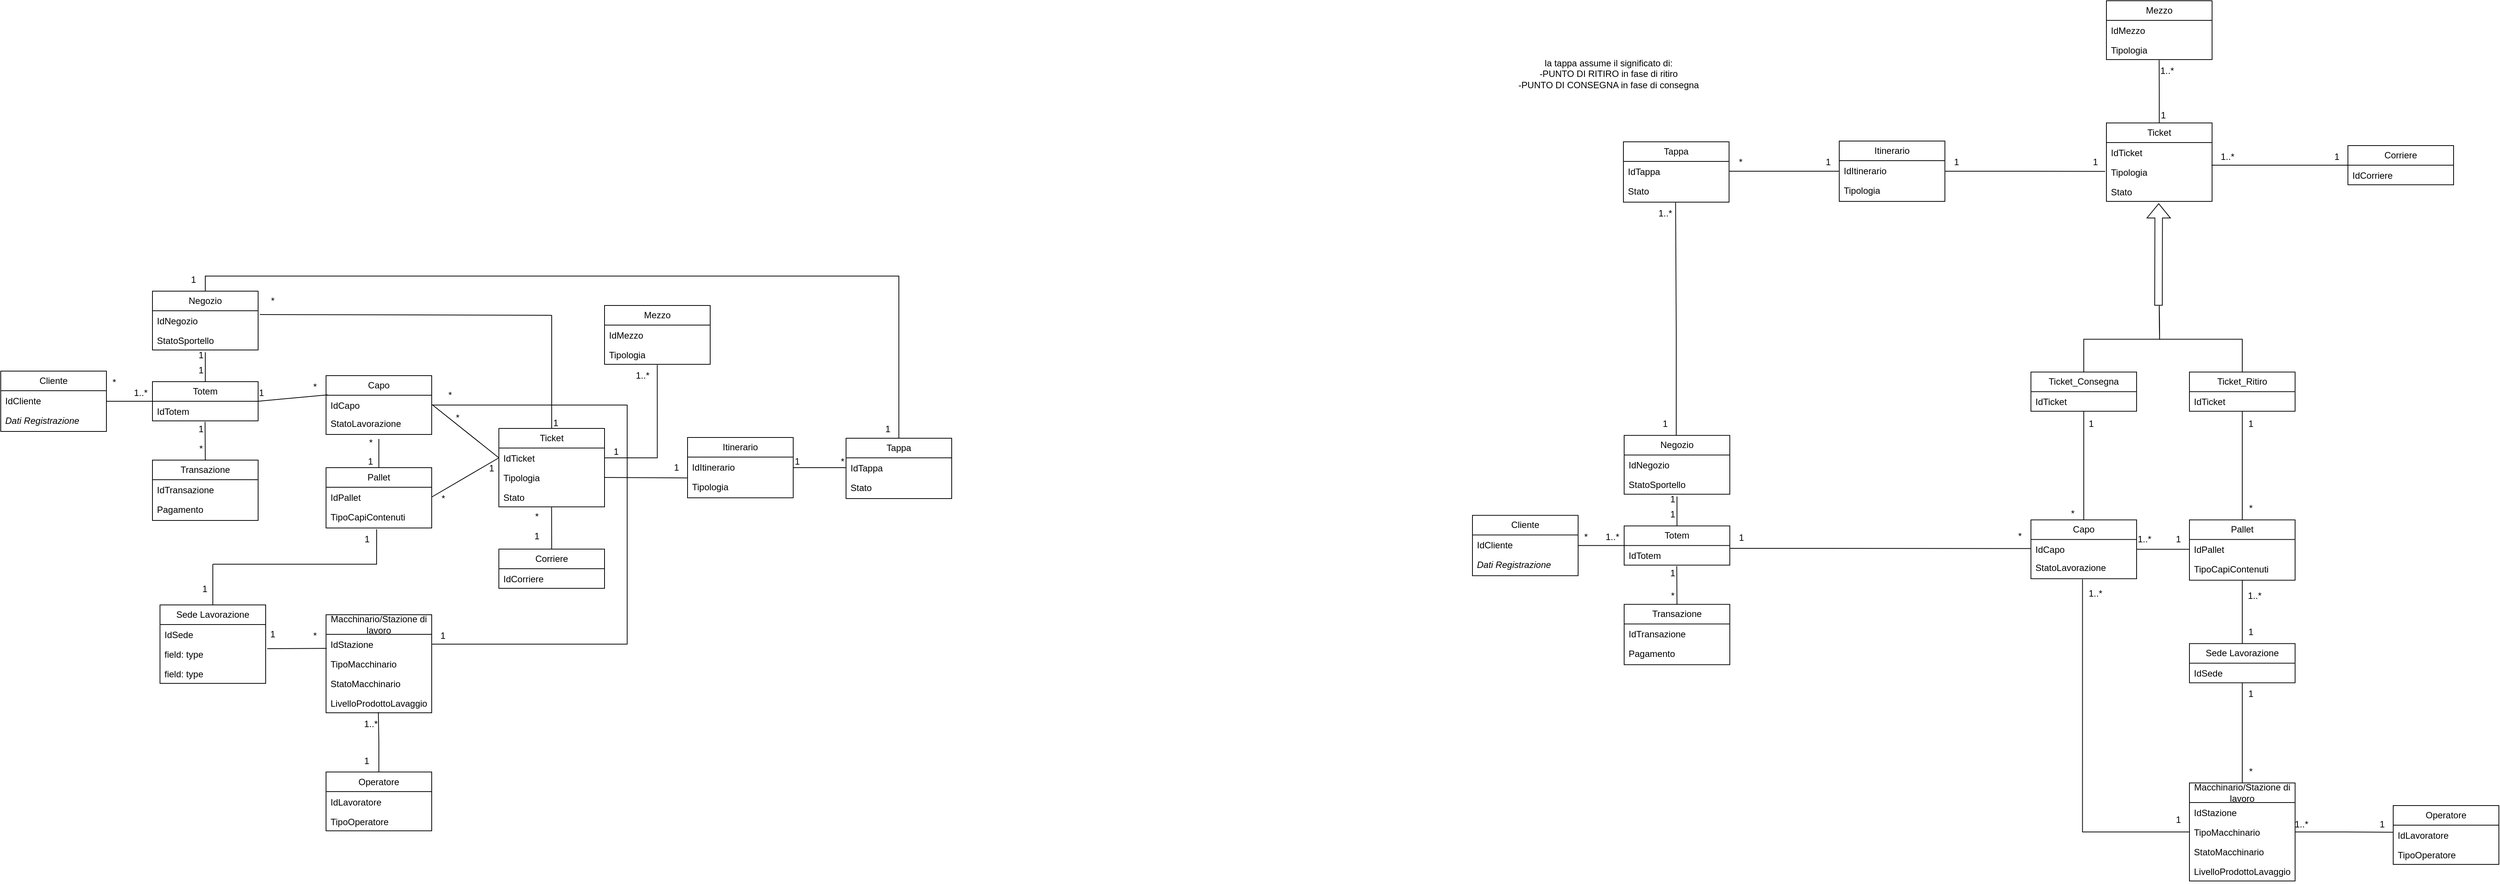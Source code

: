 <mxfile version="26.0.4">
  <diagram name="Pagina-1" id="9haloyW95PjSCCVmwwok">
    <mxGraphModel grid="1" page="1" gridSize="10" guides="1" tooltips="1" connect="1" arrows="1" fold="1" pageScale="1" pageWidth="827" pageHeight="1169" math="0" shadow="0">
      <root>
        <mxCell id="0" />
        <mxCell id="1" parent="0" />
        <mxCell id="nfyMrxGbnOqmfFPUxilh-1" value="&lt;font style=&quot;vertical-align: inherit;&quot;&gt;&lt;font style=&quot;vertical-align: inherit;&quot;&gt;&lt;font style=&quot;vertical-align: inherit;&quot;&gt;&lt;font style=&quot;vertical-align: inherit;&quot;&gt;Cliente&lt;/font&gt;&lt;/font&gt;&lt;/font&gt;&lt;/font&gt;" style="swimlane;fontStyle=0;childLayout=stackLayout;horizontal=1;startSize=26;fillColor=none;horizontalStack=0;resizeParent=1;resizeParentMax=0;resizeLast=0;collapsible=1;marginBottom=0;whiteSpace=wrap;html=1;" vertex="1" parent="1">
          <mxGeometry x="280" y="104" width="140" height="80" as="geometry" />
        </mxCell>
        <mxCell id="nfyMrxGbnOqmfFPUxilh-2" value="IdCliente" style="text;strokeColor=none;fillColor=none;align=left;verticalAlign=top;spacingLeft=4;spacingRight=4;overflow=hidden;rotatable=0;points=[[0,0.5],[1,0.5]];portConstraint=eastwest;whiteSpace=wrap;html=1;" vertex="1" parent="nfyMrxGbnOqmfFPUxilh-1">
          <mxGeometry y="26" width="140" height="26" as="geometry" />
        </mxCell>
        <mxCell id="majqjS3A9KxO7dfuxN8L-1" value="&lt;i&gt;Dati Registrazione&lt;/i&gt;" style="text;strokeColor=none;fillColor=none;align=left;verticalAlign=top;spacingLeft=4;spacingRight=4;overflow=hidden;rotatable=0;points=[[0,0.5],[1,0.5]];portConstraint=eastwest;whiteSpace=wrap;html=1;" vertex="1" parent="nfyMrxGbnOqmfFPUxilh-1">
          <mxGeometry y="52" width="140" height="28" as="geometry" />
        </mxCell>
        <mxCell id="majqjS3A9KxO7dfuxN8L-13" style="edgeStyle=orthogonalEdgeStyle;rounded=0;orthogonalLoop=1;jettySize=auto;html=1;entryX=0.5;entryY=0;entryDx=0;entryDy=0;exitX=0.5;exitY=0;exitDx=0;exitDy=0;endArrow=none;endFill=0;" edge="1" parent="1" source="nfyMrxGbnOqmfFPUxilh-5" target="majqjS3A9KxO7dfuxN8L-9">
          <mxGeometry relative="1" as="geometry" />
        </mxCell>
        <mxCell id="nfyMrxGbnOqmfFPUxilh-5" value="&lt;font style=&quot;vertical-align: inherit;&quot;&gt;&lt;font style=&quot;vertical-align: inherit;&quot;&gt;&lt;font style=&quot;vertical-align: inherit;&quot;&gt;&lt;font style=&quot;vertical-align: inherit;&quot;&gt;Negozio&lt;/font&gt;&lt;/font&gt;&lt;/font&gt;&lt;/font&gt;" style="swimlane;fontStyle=0;childLayout=stackLayout;horizontal=1;startSize=26;fillColor=none;horizontalStack=0;resizeParent=1;resizeParentMax=0;resizeLast=0;collapsible=1;marginBottom=0;whiteSpace=wrap;html=1;" vertex="1" parent="1">
          <mxGeometry x="481" y="-2" width="140" height="78" as="geometry" />
        </mxCell>
        <mxCell id="nfyMrxGbnOqmfFPUxilh-6" value="IdNegozio" style="text;strokeColor=none;fillColor=none;align=left;verticalAlign=top;spacingLeft=4;spacingRight=4;overflow=hidden;rotatable=0;points=[[0,0.5],[1,0.5]];portConstraint=eastwest;whiteSpace=wrap;html=1;" vertex="1" parent="nfyMrxGbnOqmfFPUxilh-5">
          <mxGeometry y="26" width="140" height="26" as="geometry" />
        </mxCell>
        <mxCell id="nfyMrxGbnOqmfFPUxilh-33" value="StatoSportello" style="text;strokeColor=none;fillColor=none;align=left;verticalAlign=top;spacingLeft=4;spacingRight=4;overflow=hidden;rotatable=0;points=[[0,0.5],[1,0.5]];portConstraint=eastwest;whiteSpace=wrap;html=1;" vertex="1" parent="nfyMrxGbnOqmfFPUxilh-5">
          <mxGeometry y="52" width="140" height="26" as="geometry" />
        </mxCell>
        <mxCell id="nfyMrxGbnOqmfFPUxilh-9" value="&lt;font style=&quot;vertical-align: inherit;&quot;&gt;&lt;font style=&quot;vertical-align: inherit;&quot;&gt;Sede Lavorazione&lt;/font&gt;&lt;/font&gt;" style="swimlane;fontStyle=0;childLayout=stackLayout;horizontal=1;startSize=26;fillColor=none;horizontalStack=0;resizeParent=1;resizeParentMax=0;resizeLast=0;collapsible=1;marginBottom=0;whiteSpace=wrap;html=1;" vertex="1" parent="1">
          <mxGeometry x="491" y="414" width="140" height="104" as="geometry">
            <mxRectangle x="240" y="414" width="140" height="30" as="alternateBounds" />
          </mxGeometry>
        </mxCell>
        <mxCell id="nfyMrxGbnOqmfFPUxilh-10" value="IdSede" style="text;strokeColor=none;fillColor=none;align=left;verticalAlign=top;spacingLeft=4;spacingRight=4;overflow=hidden;rotatable=0;points=[[0,0.5],[1,0.5]];portConstraint=eastwest;whiteSpace=wrap;html=1;" vertex="1" parent="nfyMrxGbnOqmfFPUxilh-9">
          <mxGeometry y="26" width="140" height="26" as="geometry" />
        </mxCell>
        <mxCell id="nfyMrxGbnOqmfFPUxilh-11" value="field: type" style="text;strokeColor=none;fillColor=none;align=left;verticalAlign=top;spacingLeft=4;spacingRight=4;overflow=hidden;rotatable=0;points=[[0,0.5],[1,0.5]];portConstraint=eastwest;whiteSpace=wrap;html=1;" vertex="1" parent="nfyMrxGbnOqmfFPUxilh-9">
          <mxGeometry y="52" width="140" height="26" as="geometry" />
        </mxCell>
        <mxCell id="nfyMrxGbnOqmfFPUxilh-12" value="field: type" style="text;strokeColor=none;fillColor=none;align=left;verticalAlign=top;spacingLeft=4;spacingRight=4;overflow=hidden;rotatable=0;points=[[0,0.5],[1,0.5]];portConstraint=eastwest;whiteSpace=wrap;html=1;" vertex="1" parent="nfyMrxGbnOqmfFPUxilh-9">
          <mxGeometry y="78" width="140" height="26" as="geometry" />
        </mxCell>
        <mxCell id="nfyMrxGbnOqmfFPUxilh-13" value="Totem" style="swimlane;fontStyle=0;childLayout=stackLayout;horizontal=1;startSize=26;fillColor=none;horizontalStack=0;resizeParent=1;resizeParentMax=0;resizeLast=0;collapsible=1;marginBottom=0;whiteSpace=wrap;html=1;" vertex="1" parent="1">
          <mxGeometry x="481" y="118" width="140" height="52" as="geometry" />
        </mxCell>
        <mxCell id="nfyMrxGbnOqmfFPUxilh-14" value="IdTotem" style="text;strokeColor=none;fillColor=none;align=left;verticalAlign=top;spacingLeft=4;spacingRight=4;overflow=hidden;rotatable=0;points=[[0,0.5],[1,0.5]];portConstraint=eastwest;whiteSpace=wrap;html=1;" vertex="1" parent="nfyMrxGbnOqmfFPUxilh-13">
          <mxGeometry y="26" width="140" height="26" as="geometry" />
        </mxCell>
        <mxCell id="nfyMrxGbnOqmfFPUxilh-79" style="edgeStyle=orthogonalEdgeStyle;rounded=0;orthogonalLoop=1;jettySize=auto;html=1;exitX=1;exitY=0.5;exitDx=0;exitDy=0;entryX=1;entryY=0.5;entryDx=0;entryDy=0;endArrow=none;endFill=0;" edge="1" parent="1" source="nfyMrxGbnOqmfFPUxilh-29" target="nfyMrxGbnOqmfFPUxilh-48">
          <mxGeometry relative="1" as="geometry">
            <Array as="points">
              <mxPoint x="1110" y="149" />
              <mxPoint x="1110" y="466" />
            </Array>
          </mxGeometry>
        </mxCell>
        <mxCell id="nfyMrxGbnOqmfFPUxilh-29" value="Capo" style="swimlane;fontStyle=0;childLayout=stackLayout;horizontal=1;startSize=26;fillColor=none;horizontalStack=0;resizeParent=1;resizeParentMax=0;resizeLast=0;collapsible=1;marginBottom=0;whiteSpace=wrap;html=1;" vertex="1" parent="1">
          <mxGeometry x="711" y="110" width="140" height="78" as="geometry" />
        </mxCell>
        <mxCell id="nfyMrxGbnOqmfFPUxilh-30" value="IdCapo" style="text;strokeColor=none;fillColor=none;align=left;verticalAlign=top;spacingLeft=4;spacingRight=4;overflow=hidden;rotatable=0;points=[[0,0.5],[1,0.5]];portConstraint=eastwest;whiteSpace=wrap;html=1;" vertex="1" parent="nfyMrxGbnOqmfFPUxilh-29">
          <mxGeometry y="26" width="140" height="24" as="geometry" />
        </mxCell>
        <mxCell id="nfyMrxGbnOqmfFPUxilh-81" value="StatoLavorazione" style="text;strokeColor=none;fillColor=none;align=left;verticalAlign=top;spacingLeft=4;spacingRight=4;overflow=hidden;rotatable=0;points=[[0,0.5],[1,0.5]];portConstraint=eastwest;whiteSpace=wrap;html=1;" vertex="1" parent="nfyMrxGbnOqmfFPUxilh-29">
          <mxGeometry y="50" width="140" height="28" as="geometry" />
        </mxCell>
        <mxCell id="nfyMrxGbnOqmfFPUxilh-34" value="Transazione" style="swimlane;fontStyle=0;childLayout=stackLayout;horizontal=1;startSize=26;fillColor=none;horizontalStack=0;resizeParent=1;resizeParentMax=0;resizeLast=0;collapsible=1;marginBottom=0;whiteSpace=wrap;html=1;" vertex="1" parent="1">
          <mxGeometry x="481" y="222" width="140" height="80" as="geometry" />
        </mxCell>
        <mxCell id="nfyMrxGbnOqmfFPUxilh-63" value="IdTransazione" style="text;strokeColor=none;fillColor=none;align=left;verticalAlign=top;spacingLeft=4;spacingRight=4;overflow=hidden;rotatable=0;points=[[0,0.5],[1,0.5]];portConstraint=eastwest;whiteSpace=wrap;html=1;" vertex="1" parent="nfyMrxGbnOqmfFPUxilh-34">
          <mxGeometry y="26" width="140" height="26" as="geometry" />
        </mxCell>
        <mxCell id="nfyMrxGbnOqmfFPUxilh-35" value="Pagamento" style="text;strokeColor=none;fillColor=none;align=left;verticalAlign=top;spacingLeft=4;spacingRight=4;overflow=hidden;rotatable=0;points=[[0,0.5],[1,0.5]];portConstraint=eastwest;whiteSpace=wrap;html=1;" vertex="1" parent="nfyMrxGbnOqmfFPUxilh-34">
          <mxGeometry y="52" width="140" height="28" as="geometry" />
        </mxCell>
        <mxCell id="nfyMrxGbnOqmfFPUxilh-80" style="edgeStyle=orthogonalEdgeStyle;rounded=0;orthogonalLoop=1;jettySize=auto;html=1;exitX=0.5;exitY=0;exitDx=0;exitDy=0;entryX=0.495;entryY=0.973;entryDx=0;entryDy=0;entryPerimeter=0;endArrow=none;endFill=0;" edge="1" parent="1" source="nfyMrxGbnOqmfFPUxilh-39" target="majqjS3A9KxO7dfuxN8L-7">
          <mxGeometry relative="1" as="geometry">
            <mxPoint x="781" y="540" as="targetPoint" />
          </mxGeometry>
        </mxCell>
        <mxCell id="nfyMrxGbnOqmfFPUxilh-39" value="Operatore" style="swimlane;fontStyle=0;childLayout=stackLayout;horizontal=1;startSize=26;fillColor=none;horizontalStack=0;resizeParent=1;resizeParentMax=0;resizeLast=0;collapsible=1;marginBottom=0;whiteSpace=wrap;html=1;" vertex="1" parent="1">
          <mxGeometry x="711" y="635.5" width="140" height="78" as="geometry" />
        </mxCell>
        <mxCell id="nfyMrxGbnOqmfFPUxilh-40" value="IdLavoratore" style="text;strokeColor=none;fillColor=none;align=left;verticalAlign=top;spacingLeft=4;spacingRight=4;overflow=hidden;rotatable=0;points=[[0,0.5],[1,0.5]];portConstraint=eastwest;whiteSpace=wrap;html=1;" vertex="1" parent="nfyMrxGbnOqmfFPUxilh-39">
          <mxGeometry y="26" width="140" height="26" as="geometry" />
        </mxCell>
        <mxCell id="nfyMrxGbnOqmfFPUxilh-85" value="TipoOperatore" style="text;strokeColor=none;fillColor=none;align=left;verticalAlign=top;spacingLeft=4;spacingRight=4;overflow=hidden;rotatable=0;points=[[0,0.5],[1,0.5]];portConstraint=eastwest;whiteSpace=wrap;html=1;" vertex="1" parent="nfyMrxGbnOqmfFPUxilh-39">
          <mxGeometry y="52" width="140" height="26" as="geometry" />
        </mxCell>
        <mxCell id="nfyMrxGbnOqmfFPUxilh-47" value="Macchinario/Stazione di lavoro" style="swimlane;fontStyle=0;childLayout=stackLayout;horizontal=1;startSize=26;fillColor=none;horizontalStack=0;resizeParent=1;resizeParentMax=0;resizeLast=0;collapsible=1;marginBottom=0;whiteSpace=wrap;html=1;" vertex="1" parent="1">
          <mxGeometry x="711" y="427" width="140" height="130" as="geometry" />
        </mxCell>
        <mxCell id="nfyMrxGbnOqmfFPUxilh-48" value="IdStazione" style="text;strokeColor=none;fillColor=none;align=left;verticalAlign=top;spacingLeft=4;spacingRight=4;overflow=hidden;rotatable=0;points=[[0,0.5],[1,0.5]];portConstraint=eastwest;whiteSpace=wrap;html=1;" vertex="1" parent="nfyMrxGbnOqmfFPUxilh-47">
          <mxGeometry y="26" width="140" height="26" as="geometry" />
        </mxCell>
        <mxCell id="nfyMrxGbnOqmfFPUxilh-49" value="TipoMacchinario" style="text;strokeColor=none;fillColor=none;align=left;verticalAlign=top;spacingLeft=4;spacingRight=4;overflow=hidden;rotatable=0;points=[[0,0.5],[1,0.5]];portConstraint=eastwest;whiteSpace=wrap;html=1;" vertex="1" parent="nfyMrxGbnOqmfFPUxilh-47">
          <mxGeometry y="52" width="140" height="26" as="geometry" />
        </mxCell>
        <mxCell id="nfyMrxGbnOqmfFPUxilh-84" value="StatoMacchinario" style="text;strokeColor=none;fillColor=none;align=left;verticalAlign=top;spacingLeft=4;spacingRight=4;overflow=hidden;rotatable=0;points=[[0,0.5],[1,0.5]];portConstraint=eastwest;whiteSpace=wrap;html=1;" vertex="1" parent="nfyMrxGbnOqmfFPUxilh-47">
          <mxGeometry y="78" width="140" height="26" as="geometry" />
        </mxCell>
        <mxCell id="majqjS3A9KxO7dfuxN8L-7" value="LivelloProdottoLavaggio" style="text;strokeColor=none;fillColor=none;align=left;verticalAlign=top;spacingLeft=4;spacingRight=4;overflow=hidden;rotatable=0;points=[[0,0.5],[1,0.5]];portConstraint=eastwest;whiteSpace=wrap;html=1;" vertex="1" parent="nfyMrxGbnOqmfFPUxilh-47">
          <mxGeometry y="104" width="140" height="26" as="geometry" />
        </mxCell>
        <mxCell id="nfyMrxGbnOqmfFPUxilh-52" value="" style="endArrow=none;html=1;rounded=0;exitX=0.5;exitY=0;exitDx=0;exitDy=0;" edge="1" parent="1" source="nfyMrxGbnOqmfFPUxilh-13">
          <mxGeometry width="50" height="50" relative="1" as="geometry">
            <mxPoint x="341" y="308" as="sourcePoint" />
            <mxPoint x="551" y="79" as="targetPoint" />
          </mxGeometry>
        </mxCell>
        <mxCell id="nfyMrxGbnOqmfFPUxilh-54" value="" style="endArrow=none;html=1;rounded=0;entryX=0;entryY=0.5;entryDx=0;entryDy=0;exitX=1;exitY=0.5;exitDx=0;exitDy=0;" edge="1" parent="1" source="nfyMrxGbnOqmfFPUxilh-1" target="nfyMrxGbnOqmfFPUxilh-13">
          <mxGeometry width="50" height="50" relative="1" as="geometry">
            <mxPoint x="361" y="268" as="sourcePoint" />
            <mxPoint x="411" y="218" as="targetPoint" />
          </mxGeometry>
        </mxCell>
        <mxCell id="nfyMrxGbnOqmfFPUxilh-56" value="" style="endArrow=none;html=1;rounded=0;exitX=0.498;exitY=1.047;exitDx=0;exitDy=0;exitPerimeter=0;entryX=0.5;entryY=0;entryDx=0;entryDy=0;" edge="1" parent="1" source="nfyMrxGbnOqmfFPUxilh-14" target="nfyMrxGbnOqmfFPUxilh-34">
          <mxGeometry width="50" height="50" relative="1" as="geometry">
            <mxPoint x="631" y="148" as="sourcePoint" />
            <mxPoint x="681" y="98" as="targetPoint" />
          </mxGeometry>
        </mxCell>
        <mxCell id="nfyMrxGbnOqmfFPUxilh-60" value="" style="endArrow=none;html=1;rounded=0;exitX=1;exitY=0.5;exitDx=0;exitDy=0;entryX=0.015;entryY=-0.022;entryDx=0;entryDy=0;entryPerimeter=0;" edge="1" parent="1" source="nfyMrxGbnOqmfFPUxilh-13" target="nfyMrxGbnOqmfFPUxilh-30">
          <mxGeometry width="50" height="50" relative="1" as="geometry">
            <mxPoint x="751" y="370" as="sourcePoint" />
            <mxPoint x="801" y="320" as="targetPoint" />
          </mxGeometry>
        </mxCell>
        <mxCell id="nfyMrxGbnOqmfFPUxilh-64" value="&lt;font style=&quot;vertical-align: inherit;&quot;&gt;&lt;font style=&quot;vertical-align: inherit;&quot;&gt;Pallet&lt;/font&gt;&lt;/font&gt;" style="swimlane;fontStyle=0;childLayout=stackLayout;horizontal=1;startSize=26;fillColor=none;horizontalStack=0;resizeParent=1;resizeParentMax=0;resizeLast=0;collapsible=1;marginBottom=0;whiteSpace=wrap;html=1;" vertex="1" parent="1">
          <mxGeometry x="711" y="232" width="140" height="80" as="geometry" />
        </mxCell>
        <mxCell id="nfyMrxGbnOqmfFPUxilh-69" value="IdPallet" style="text;strokeColor=none;fillColor=none;align=left;verticalAlign=top;spacingLeft=4;spacingRight=4;overflow=hidden;rotatable=0;points=[[0,0.5],[1,0.5]];portConstraint=eastwest;whiteSpace=wrap;html=1;" vertex="1" parent="nfyMrxGbnOqmfFPUxilh-64">
          <mxGeometry y="26" width="140" height="26" as="geometry" />
        </mxCell>
        <mxCell id="nfyMrxGbnOqmfFPUxilh-65" value="TipoCapiContenuti" style="text;strokeColor=none;fillColor=none;align=left;verticalAlign=top;spacingLeft=4;spacingRight=4;overflow=hidden;rotatable=0;points=[[0,0.5],[1,0.5]];portConstraint=eastwest;whiteSpace=wrap;html=1;" vertex="1" parent="nfyMrxGbnOqmfFPUxilh-64">
          <mxGeometry y="52" width="140" height="28" as="geometry" />
        </mxCell>
        <mxCell id="nfyMrxGbnOqmfFPUxilh-68" value="" style="endArrow=none;html=1;rounded=0;exitX=0.5;exitY=0;exitDx=0;exitDy=0;" edge="1" parent="1" source="nfyMrxGbnOqmfFPUxilh-64">
          <mxGeometry width="50" height="50" relative="1" as="geometry">
            <mxPoint x="741" y="360" as="sourcePoint" />
            <mxPoint x="781" y="194" as="targetPoint" />
          </mxGeometry>
        </mxCell>
        <mxCell id="nfyMrxGbnOqmfFPUxilh-72" value="" style="endArrow=none;html=1;rounded=0;entryX=0.479;entryY=1.058;entryDx=0;entryDy=0;entryPerimeter=0;" edge="1" parent="1" target="nfyMrxGbnOqmfFPUxilh-65">
          <mxGeometry width="50" height="50" relative="1" as="geometry">
            <mxPoint x="561" y="360" as="sourcePoint" />
            <mxPoint x="701" y="350" as="targetPoint" />
            <Array as="points">
              <mxPoint x="778" y="360" />
            </Array>
          </mxGeometry>
        </mxCell>
        <mxCell id="nfyMrxGbnOqmfFPUxilh-73" value="" style="endArrow=none;html=1;rounded=0;" edge="1" parent="1" source="nfyMrxGbnOqmfFPUxilh-9">
          <mxGeometry width="50" height="50" relative="1" as="geometry">
            <mxPoint x="751" y="460" as="sourcePoint" />
            <mxPoint x="561" y="360" as="targetPoint" />
          </mxGeometry>
        </mxCell>
        <mxCell id="nfyMrxGbnOqmfFPUxilh-74" value="" style="endArrow=none;html=1;rounded=0;entryX=0.006;entryY=0.717;entryDx=0;entryDy=0;entryPerimeter=0;exitX=1.015;exitY=0.229;exitDx=0;exitDy=0;exitPerimeter=0;" edge="1" parent="1" source="nfyMrxGbnOqmfFPUxilh-11" target="nfyMrxGbnOqmfFPUxilh-48">
          <mxGeometry width="50" height="50" relative="1" as="geometry">
            <mxPoint x="631" y="580" as="sourcePoint" />
            <mxPoint x="681" y="530" as="targetPoint" />
          </mxGeometry>
        </mxCell>
        <mxCell id="nfyMrxGbnOqmfFPUxilh-87" value="Corriere" style="swimlane;fontStyle=0;childLayout=stackLayout;horizontal=1;startSize=26;fillColor=none;horizontalStack=0;resizeParent=1;resizeParentMax=0;resizeLast=0;collapsible=1;marginBottom=0;whiteSpace=wrap;html=1;" vertex="1" parent="1">
          <mxGeometry x="940" y="340" width="140" height="52" as="geometry" />
        </mxCell>
        <mxCell id="nfyMrxGbnOqmfFPUxilh-88" value="IdCorriere" style="text;strokeColor=none;fillColor=none;align=left;verticalAlign=top;spacingLeft=4;spacingRight=4;overflow=hidden;rotatable=0;points=[[0,0.5],[1,0.5]];portConstraint=eastwest;whiteSpace=wrap;html=1;" vertex="1" parent="nfyMrxGbnOqmfFPUxilh-87">
          <mxGeometry y="26" width="140" height="26" as="geometry" />
        </mxCell>
        <mxCell id="nfyMrxGbnOqmfFPUxilh-94" value="&lt;font style=&quot;vertical-align: inherit;&quot;&gt;&lt;font style=&quot;vertical-align: inherit;&quot;&gt;Ticket&lt;/font&gt;&lt;/font&gt;" style="swimlane;fontStyle=0;childLayout=stackLayout;horizontal=1;startSize=26;fillColor=none;horizontalStack=0;resizeParent=1;resizeParentMax=0;resizeLast=0;collapsible=1;marginBottom=0;whiteSpace=wrap;html=1;" vertex="1" parent="1">
          <mxGeometry x="940" y="180" width="140" height="104" as="geometry">
            <mxRectangle x="240" y="414" width="140" height="30" as="alternateBounds" />
          </mxGeometry>
        </mxCell>
        <mxCell id="nfyMrxGbnOqmfFPUxilh-95" value="IdTicket" style="text;strokeColor=none;fillColor=none;align=left;verticalAlign=top;spacingLeft=4;spacingRight=4;overflow=hidden;rotatable=0;points=[[0,0.5],[1,0.5]];portConstraint=eastwest;whiteSpace=wrap;html=1;" vertex="1" parent="nfyMrxGbnOqmfFPUxilh-94">
          <mxGeometry y="26" width="140" height="26" as="geometry" />
        </mxCell>
        <mxCell id="nfyMrxGbnOqmfFPUxilh-96" value="Tipologia" style="text;strokeColor=none;fillColor=none;align=left;verticalAlign=top;spacingLeft=4;spacingRight=4;overflow=hidden;rotatable=0;points=[[0,0.5],[1,0.5]];portConstraint=eastwest;whiteSpace=wrap;html=1;" vertex="1" parent="nfyMrxGbnOqmfFPUxilh-94">
          <mxGeometry y="52" width="140" height="26" as="geometry" />
        </mxCell>
        <mxCell id="majqjS3A9KxO7dfuxN8L-8" value="Stato" style="text;strokeColor=none;fillColor=none;align=left;verticalAlign=top;spacingLeft=4;spacingRight=4;overflow=hidden;rotatable=0;points=[[0,0.5],[1,0.5]];portConstraint=eastwest;whiteSpace=wrap;html=1;" vertex="1" parent="nfyMrxGbnOqmfFPUxilh-94">
          <mxGeometry y="78" width="140" height="26" as="geometry" />
        </mxCell>
        <mxCell id="nfyMrxGbnOqmfFPUxilh-98" value="" style="endArrow=none;html=1;rounded=0;entryX=0;entryY=0.5;entryDx=0;entryDy=0;exitX=1;exitY=0.5;exitDx=0;exitDy=0;" edge="1" parent="1" source="nfyMrxGbnOqmfFPUxilh-30" target="nfyMrxGbnOqmfFPUxilh-95">
          <mxGeometry width="50" height="50" relative="1" as="geometry">
            <mxPoint x="910" y="330" as="sourcePoint" />
            <mxPoint x="960" y="280" as="targetPoint" />
          </mxGeometry>
        </mxCell>
        <mxCell id="nfyMrxGbnOqmfFPUxilh-99" value="" style="endArrow=none;html=1;rounded=0;exitX=1;exitY=0.5;exitDx=0;exitDy=0;entryX=0;entryY=0.5;entryDx=0;entryDy=0;" edge="1" parent="1" source="nfyMrxGbnOqmfFPUxilh-69" target="nfyMrxGbnOqmfFPUxilh-95">
          <mxGeometry width="50" height="50" relative="1" as="geometry">
            <mxPoint x="930" y="350" as="sourcePoint" />
            <mxPoint x="940" y="200" as="targetPoint" />
          </mxGeometry>
        </mxCell>
        <mxCell id="nfyMrxGbnOqmfFPUxilh-100" value="" style="endArrow=none;html=1;rounded=0;exitX=0.5;exitY=0;exitDx=0;exitDy=0;" edge="1" parent="1" source="nfyMrxGbnOqmfFPUxilh-94">
          <mxGeometry width="50" height="50" relative="1" as="geometry">
            <mxPoint x="960" y="100" as="sourcePoint" />
            <mxPoint x="1010" y="30" as="targetPoint" />
          </mxGeometry>
        </mxCell>
        <mxCell id="nfyMrxGbnOqmfFPUxilh-101" value="" style="endArrow=none;html=1;rounded=0;exitX=1.016;exitY=0.192;exitDx=0;exitDy=0;exitPerimeter=0;" edge="1" parent="1" source="nfyMrxGbnOqmfFPUxilh-6">
          <mxGeometry width="50" height="50" relative="1" as="geometry">
            <mxPoint x="830" y="70" as="sourcePoint" />
            <mxPoint x="1010" y="30" as="targetPoint" />
          </mxGeometry>
        </mxCell>
        <mxCell id="nfyMrxGbnOqmfFPUxilh-102" value="" style="endArrow=none;html=1;rounded=0;exitX=0.5;exitY=0;exitDx=0;exitDy=0;entryX=0.499;entryY=1.026;entryDx=0;entryDy=0;entryPerimeter=0;" edge="1" parent="1" source="nfyMrxGbnOqmfFPUxilh-87" target="majqjS3A9KxO7dfuxN8L-8">
          <mxGeometry width="50" height="50" relative="1" as="geometry">
            <mxPoint x="700" y="230" as="sourcePoint" />
            <mxPoint x="1009" y="290" as="targetPoint" />
          </mxGeometry>
        </mxCell>
        <mxCell id="majqjS3A9KxO7dfuxN8L-12" style="edgeStyle=orthogonalEdgeStyle;rounded=0;orthogonalLoop=1;jettySize=auto;html=1;entryX=0;entryY=0.5;entryDx=0;entryDy=0;endArrow=none;endFill=0;" edge="1" parent="1" source="nfyMrxGbnOqmfFPUxilh-106" target="majqjS3A9KxO7dfuxN8L-10">
          <mxGeometry relative="1" as="geometry" />
        </mxCell>
        <mxCell id="nfyMrxGbnOqmfFPUxilh-106" value="&lt;font style=&quot;vertical-align: inherit;&quot;&gt;&lt;font style=&quot;vertical-align: inherit;&quot;&gt;Itinerario&lt;/font&gt;&lt;/font&gt;" style="swimlane;fontStyle=0;childLayout=stackLayout;horizontal=1;startSize=26;fillColor=none;horizontalStack=0;resizeParent=1;resizeParentMax=0;resizeLast=0;collapsible=1;marginBottom=0;whiteSpace=wrap;html=1;" vertex="1" parent="1">
          <mxGeometry x="1190" y="192" width="140" height="80" as="geometry" />
        </mxCell>
        <mxCell id="nfyMrxGbnOqmfFPUxilh-107" value="IdItinerario" style="text;strokeColor=none;fillColor=none;align=left;verticalAlign=top;spacingLeft=4;spacingRight=4;overflow=hidden;rotatable=0;points=[[0,0.5],[1,0.5]];portConstraint=eastwest;whiteSpace=wrap;html=1;" vertex="1" parent="nfyMrxGbnOqmfFPUxilh-106">
          <mxGeometry y="26" width="140" height="26" as="geometry" />
        </mxCell>
        <mxCell id="nfyMrxGbnOqmfFPUxilh-108" value="Tipologia" style="text;strokeColor=none;fillColor=none;align=left;verticalAlign=top;spacingLeft=4;spacingRight=4;overflow=hidden;rotatable=0;points=[[0,0.5],[1,0.5]];portConstraint=eastwest;whiteSpace=wrap;html=1;" vertex="1" parent="nfyMrxGbnOqmfFPUxilh-106">
          <mxGeometry y="52" width="140" height="28" as="geometry" />
        </mxCell>
        <mxCell id="nfyMrxGbnOqmfFPUxilh-109" value="" style="endArrow=none;html=1;rounded=0;entryX=1;entryY=0.5;entryDx=0;entryDy=0;exitX=-0.004;exitY=0.059;exitDx=0;exitDy=0;exitPerimeter=0;" edge="1" parent="1" source="nfyMrxGbnOqmfFPUxilh-108" target="nfyMrxGbnOqmfFPUxilh-96">
          <mxGeometry width="50" height="50" relative="1" as="geometry">
            <mxPoint x="940" y="390" as="sourcePoint" />
            <mxPoint x="990" y="340" as="targetPoint" />
          </mxGeometry>
        </mxCell>
        <mxCell id="nfyMrxGbnOqmfFPUxilh-110" value="*" style="text;html=1;align=center;verticalAlign=middle;resizable=0;points=[];autosize=1;strokeColor=none;fillColor=none;" vertex="1" parent="1">
          <mxGeometry x="415" y="104" width="30" height="30" as="geometry" />
        </mxCell>
        <mxCell id="nfyMrxGbnOqmfFPUxilh-111" value="1..*" style="text;html=1;align=center;verticalAlign=middle;resizable=0;points=[];autosize=1;strokeColor=none;fillColor=none;" vertex="1" parent="1">
          <mxGeometry x="445" y="118" width="40" height="30" as="geometry" />
        </mxCell>
        <mxCell id="nfyMrxGbnOqmfFPUxilh-112" value="1" style="text;html=1;align=center;verticalAlign=middle;resizable=0;points=[];autosize=1;strokeColor=none;fillColor=none;" vertex="1" parent="1">
          <mxGeometry x="530" y="68" width="30" height="30" as="geometry" />
        </mxCell>
        <mxCell id="nfyMrxGbnOqmfFPUxilh-113" value="1" style="text;html=1;align=center;verticalAlign=middle;resizable=0;points=[];autosize=1;strokeColor=none;fillColor=none;" vertex="1" parent="1">
          <mxGeometry x="530" y="88" width="30" height="30" as="geometry" />
        </mxCell>
        <mxCell id="nfyMrxGbnOqmfFPUxilh-115" value="1" style="text;html=1;align=center;verticalAlign=middle;resizable=0;points=[];autosize=1;strokeColor=none;fillColor=none;" vertex="1" parent="1">
          <mxGeometry x="530" y="166" width="30" height="30" as="geometry" />
        </mxCell>
        <mxCell id="nfyMrxGbnOqmfFPUxilh-116" value="*" style="text;html=1;align=center;verticalAlign=middle;resizable=0;points=[];autosize=1;strokeColor=none;fillColor=none;" vertex="1" parent="1">
          <mxGeometry x="530" y="192" width="30" height="30" as="geometry" />
        </mxCell>
        <mxCell id="nfyMrxGbnOqmfFPUxilh-117" value="1" style="text;html=1;align=center;verticalAlign=middle;resizable=0;points=[];autosize=1;strokeColor=none;fillColor=none;" vertex="1" parent="1">
          <mxGeometry x="610" y="118" width="30" height="30" as="geometry" />
        </mxCell>
        <mxCell id="nfyMrxGbnOqmfFPUxilh-118" value="*" style="text;html=1;align=center;verticalAlign=middle;resizable=0;points=[];autosize=1;strokeColor=none;fillColor=none;" vertex="1" parent="1">
          <mxGeometry x="681" y="110" width="30" height="30" as="geometry" />
        </mxCell>
        <mxCell id="nfyMrxGbnOqmfFPUxilh-119" value="1" style="text;html=1;align=center;verticalAlign=middle;resizable=0;points=[];autosize=1;strokeColor=none;fillColor=none;" vertex="1" parent="1">
          <mxGeometry x="1000" y="158" width="30" height="30" as="geometry" />
        </mxCell>
        <mxCell id="nfyMrxGbnOqmfFPUxilh-120" value="*" style="text;html=1;align=center;verticalAlign=middle;resizable=0;points=[];autosize=1;strokeColor=none;fillColor=none;" vertex="1" parent="1">
          <mxGeometry x="625" y="-4" width="30" height="30" as="geometry" />
        </mxCell>
        <mxCell id="nfyMrxGbnOqmfFPUxilh-121" value="1" style="text;html=1;align=center;verticalAlign=middle;whiteSpace=wrap;rounded=0;" vertex="1" parent="1">
          <mxGeometry x="760" y="216" width="20" height="16" as="geometry" />
        </mxCell>
        <mxCell id="nfyMrxGbnOqmfFPUxilh-122" value="*" style="text;html=1;align=center;verticalAlign=middle;resizable=0;points=[];autosize=1;strokeColor=none;fillColor=none;" vertex="1" parent="1">
          <mxGeometry x="755" y="184" width="30" height="30" as="geometry" />
        </mxCell>
        <mxCell id="nfyMrxGbnOqmfFPUxilh-124" value="*" style="text;html=1;align=center;verticalAlign=middle;resizable=0;points=[];autosize=1;strokeColor=none;fillColor=none;" vertex="1" parent="1">
          <mxGeometry x="870" y="151" width="30" height="30" as="geometry" />
        </mxCell>
        <mxCell id="nfyMrxGbnOqmfFPUxilh-125" value="1" style="text;html=1;align=center;verticalAlign=middle;resizable=0;points=[];autosize=1;strokeColor=none;fillColor=none;" vertex="1" parent="1">
          <mxGeometry x="915" y="218" width="30" height="30" as="geometry" />
        </mxCell>
        <mxCell id="nfyMrxGbnOqmfFPUxilh-126" value="*" style="text;html=1;align=center;verticalAlign=middle;resizable=0;points=[];autosize=1;strokeColor=none;fillColor=none;" vertex="1" parent="1">
          <mxGeometry x="851" y="258" width="30" height="30" as="geometry" />
        </mxCell>
        <mxCell id="nfyMrxGbnOqmfFPUxilh-127" value="*" style="text;html=1;align=center;verticalAlign=middle;resizable=0;points=[];autosize=1;strokeColor=none;fillColor=none;" vertex="1" parent="1">
          <mxGeometry x="860" y="121" width="30" height="30" as="geometry" />
        </mxCell>
        <mxCell id="nfyMrxGbnOqmfFPUxilh-128" value="1" style="text;html=1;align=center;verticalAlign=middle;whiteSpace=wrap;rounded=0;" vertex="1" parent="1">
          <mxGeometry x="836" y="440" width="60" height="30" as="geometry" />
        </mxCell>
        <mxCell id="nfyMrxGbnOqmfFPUxilh-129" value="1" style="text;html=1;align=center;verticalAlign=middle;resizable=0;points=[];autosize=1;strokeColor=none;fillColor=none;" vertex="1" parent="1">
          <mxGeometry x="975" y="308" width="30" height="30" as="geometry" />
        </mxCell>
        <mxCell id="nfyMrxGbnOqmfFPUxilh-130" value="*" style="text;html=1;align=center;verticalAlign=middle;resizable=0;points=[];autosize=1;strokeColor=none;fillColor=none;" vertex="1" parent="1">
          <mxGeometry x="975" y="282" width="30" height="30" as="geometry" />
        </mxCell>
        <mxCell id="nfyMrxGbnOqmfFPUxilh-131" value="*" style="text;html=1;align=center;verticalAlign=middle;resizable=0;points=[];autosize=1;strokeColor=none;fillColor=none;" vertex="1" parent="1">
          <mxGeometry x="1380" y="209" width="30" height="30" as="geometry" />
        </mxCell>
        <mxCell id="nfyMrxGbnOqmfFPUxilh-132" value="1" style="text;html=1;align=center;verticalAlign=middle;resizable=0;points=[];autosize=1;strokeColor=none;fillColor=none;" vertex="1" parent="1">
          <mxGeometry x="1160" y="217" width="30" height="30" as="geometry" />
        </mxCell>
        <mxCell id="nfyMrxGbnOqmfFPUxilh-133" value="1" style="text;html=1;align=center;verticalAlign=middle;resizable=0;points=[];autosize=1;strokeColor=none;fillColor=none;" vertex="1" parent="1">
          <mxGeometry x="750" y="312" width="30" height="30" as="geometry" />
        </mxCell>
        <mxCell id="nfyMrxGbnOqmfFPUxilh-134" value="1" style="text;html=1;align=center;verticalAlign=middle;resizable=0;points=[];autosize=1;strokeColor=none;fillColor=none;" vertex="1" parent="1">
          <mxGeometry x="535" y="378" width="30" height="30" as="geometry" />
        </mxCell>
        <mxCell id="nfyMrxGbnOqmfFPUxilh-135" value="1" style="text;html=1;align=center;verticalAlign=middle;whiteSpace=wrap;rounded=0;" vertex="1" parent="1">
          <mxGeometry x="735" y="605.5" width="60" height="30" as="geometry" />
        </mxCell>
        <mxCell id="nfyMrxGbnOqmfFPUxilh-136" value="1..*" style="text;html=1;align=center;verticalAlign=middle;resizable=0;points=[];autosize=1;strokeColor=none;fillColor=none;" vertex="1" parent="1">
          <mxGeometry x="750" y="557" width="40" height="30" as="geometry" />
        </mxCell>
        <mxCell id="nfyMrxGbnOqmfFPUxilh-137" value="1" style="text;html=1;align=center;verticalAlign=middle;resizable=0;points=[];autosize=1;strokeColor=none;fillColor=none;" vertex="1" parent="1">
          <mxGeometry x="625" y="438" width="30" height="30" as="geometry" />
        </mxCell>
        <mxCell id="nfyMrxGbnOqmfFPUxilh-138" value="*" style="text;html=1;align=center;verticalAlign=middle;resizable=0;points=[];autosize=1;strokeColor=none;fillColor=none;" vertex="1" parent="1">
          <mxGeometry x="681" y="440" width="30" height="30" as="geometry" />
        </mxCell>
        <mxCell id="majqjS3A9KxO7dfuxN8L-9" value="&lt;font style=&quot;vertical-align: inherit;&quot;&gt;&lt;font style=&quot;vertical-align: inherit;&quot;&gt;Tappa&lt;/font&gt;&lt;/font&gt;" style="swimlane;fontStyle=0;childLayout=stackLayout;horizontal=1;startSize=26;fillColor=none;horizontalStack=0;resizeParent=1;resizeParentMax=0;resizeLast=0;collapsible=1;marginBottom=0;whiteSpace=wrap;html=1;" vertex="1" parent="1">
          <mxGeometry x="1400" y="193" width="140" height="80" as="geometry" />
        </mxCell>
        <mxCell id="majqjS3A9KxO7dfuxN8L-10" value="IdTappa" style="text;strokeColor=none;fillColor=none;align=left;verticalAlign=top;spacingLeft=4;spacingRight=4;overflow=hidden;rotatable=0;points=[[0,0.5],[1,0.5]];portConstraint=eastwest;whiteSpace=wrap;html=1;" vertex="1" parent="majqjS3A9KxO7dfuxN8L-9">
          <mxGeometry y="26" width="140" height="26" as="geometry" />
        </mxCell>
        <mxCell id="majqjS3A9KxO7dfuxN8L-11" value="Stato" style="text;strokeColor=none;fillColor=none;align=left;verticalAlign=top;spacingLeft=4;spacingRight=4;overflow=hidden;rotatable=0;points=[[0,0.5],[1,0.5]];portConstraint=eastwest;whiteSpace=wrap;html=1;" vertex="1" parent="majqjS3A9KxO7dfuxN8L-9">
          <mxGeometry y="52" width="140" height="28" as="geometry" />
        </mxCell>
        <mxCell id="majqjS3A9KxO7dfuxN8L-14" value="1" style="text;html=1;align=center;verticalAlign=middle;resizable=0;points=[];autosize=1;strokeColor=none;fillColor=none;" vertex="1" parent="1">
          <mxGeometry x="520" y="-32" width="30" height="30" as="geometry" />
        </mxCell>
        <mxCell id="majqjS3A9KxO7dfuxN8L-15" value="1" style="text;html=1;align=center;verticalAlign=middle;resizable=0;points=[];autosize=1;strokeColor=none;fillColor=none;" vertex="1" parent="1">
          <mxGeometry x="1440" y="166" width="30" height="30" as="geometry" />
        </mxCell>
        <mxCell id="majqjS3A9KxO7dfuxN8L-53" value="&lt;font style=&quot;vertical-align: inherit;&quot;&gt;&lt;font style=&quot;vertical-align: inherit;&quot;&gt;&lt;font style=&quot;vertical-align: inherit;&quot;&gt;&lt;font style=&quot;vertical-align: inherit;&quot;&gt;Cliente&lt;/font&gt;&lt;/font&gt;&lt;/font&gt;&lt;/font&gt;" style="swimlane;fontStyle=0;childLayout=stackLayout;horizontal=1;startSize=26;fillColor=none;horizontalStack=0;resizeParent=1;resizeParentMax=0;resizeLast=0;collapsible=1;marginBottom=0;whiteSpace=wrap;html=1;" vertex="1" parent="1">
          <mxGeometry x="2230" y="295.25" width="140" height="80" as="geometry" />
        </mxCell>
        <mxCell id="majqjS3A9KxO7dfuxN8L-54" value="IdCliente" style="text;strokeColor=none;fillColor=none;align=left;verticalAlign=top;spacingLeft=4;spacingRight=4;overflow=hidden;rotatable=0;points=[[0,0.5],[1,0.5]];portConstraint=eastwest;whiteSpace=wrap;html=1;" vertex="1" parent="majqjS3A9KxO7dfuxN8L-53">
          <mxGeometry y="26" width="140" height="26" as="geometry" />
        </mxCell>
        <mxCell id="majqjS3A9KxO7dfuxN8L-55" value="&lt;i&gt;Dati Registrazione&lt;/i&gt;" style="text;strokeColor=none;fillColor=none;align=left;verticalAlign=top;spacingLeft=4;spacingRight=4;overflow=hidden;rotatable=0;points=[[0,0.5],[1,0.5]];portConstraint=eastwest;whiteSpace=wrap;html=1;" vertex="1" parent="majqjS3A9KxO7dfuxN8L-53">
          <mxGeometry y="52" width="140" height="28" as="geometry" />
        </mxCell>
        <mxCell id="majqjS3A9KxO7dfuxN8L-169" style="edgeStyle=orthogonalEdgeStyle;rounded=0;orthogonalLoop=1;jettySize=auto;html=1;entryX=0.494;entryY=1.024;entryDx=0;entryDy=0;entryPerimeter=0;endArrow=none;endFill=0;" edge="1" parent="1" source="majqjS3A9KxO7dfuxN8L-57" target="majqjS3A9KxO7dfuxN8L-138">
          <mxGeometry relative="1" as="geometry">
            <mxPoint x="2500" y="-110.0" as="targetPoint" />
            <Array as="points">
              <mxPoint x="2500" y="50" />
              <mxPoint x="2499" y="50" />
            </Array>
          </mxGeometry>
        </mxCell>
        <mxCell id="majqjS3A9KxO7dfuxN8L-57" value="&lt;font style=&quot;vertical-align: inherit;&quot;&gt;&lt;font style=&quot;vertical-align: inherit;&quot;&gt;&lt;font style=&quot;vertical-align: inherit;&quot;&gt;&lt;font style=&quot;vertical-align: inherit;&quot;&gt;Negozio&lt;/font&gt;&lt;/font&gt;&lt;/font&gt;&lt;/font&gt;" style="swimlane;fontStyle=0;childLayout=stackLayout;horizontal=1;startSize=26;fillColor=none;horizontalStack=0;resizeParent=1;resizeParentMax=0;resizeLast=0;collapsible=1;marginBottom=0;whiteSpace=wrap;html=1;" vertex="1" parent="1">
          <mxGeometry x="2431" y="189.25" width="140" height="78" as="geometry" />
        </mxCell>
        <mxCell id="majqjS3A9KxO7dfuxN8L-58" value="IdNegozio" style="text;strokeColor=none;fillColor=none;align=left;verticalAlign=top;spacingLeft=4;spacingRight=4;overflow=hidden;rotatable=0;points=[[0,0.5],[1,0.5]];portConstraint=eastwest;whiteSpace=wrap;html=1;" vertex="1" parent="majqjS3A9KxO7dfuxN8L-57">
          <mxGeometry y="26" width="140" height="26" as="geometry" />
        </mxCell>
        <mxCell id="majqjS3A9KxO7dfuxN8L-59" value="StatoSportello" style="text;strokeColor=none;fillColor=none;align=left;verticalAlign=top;spacingLeft=4;spacingRight=4;overflow=hidden;rotatable=0;points=[[0,0.5],[1,0.5]];portConstraint=eastwest;whiteSpace=wrap;html=1;" vertex="1" parent="majqjS3A9KxO7dfuxN8L-57">
          <mxGeometry y="52" width="140" height="26" as="geometry" />
        </mxCell>
        <mxCell id="majqjS3A9KxO7dfuxN8L-158" style="edgeStyle=orthogonalEdgeStyle;rounded=0;orthogonalLoop=1;jettySize=auto;html=1;entryX=0.5;entryY=0;entryDx=0;entryDy=0;endArrow=none;endFill=0;" edge="1" parent="1" source="majqjS3A9KxO7dfuxN8L-60" target="majqjS3A9KxO7dfuxN8L-77">
          <mxGeometry relative="1" as="geometry" />
        </mxCell>
        <mxCell id="majqjS3A9KxO7dfuxN8L-60" value="&lt;font style=&quot;vertical-align: inherit;&quot;&gt;&lt;font style=&quot;vertical-align: inherit;&quot;&gt;Sede Lavorazione&lt;/font&gt;&lt;/font&gt;" style="swimlane;fontStyle=0;childLayout=stackLayout;horizontal=1;startSize=26;fillColor=none;horizontalStack=0;resizeParent=1;resizeParentMax=0;resizeLast=0;collapsible=1;marginBottom=0;whiteSpace=wrap;html=1;" vertex="1" parent="1">
          <mxGeometry x="3180" y="465.25" width="140" height="52" as="geometry">
            <mxRectangle x="240" y="414" width="140" height="30" as="alternateBounds" />
          </mxGeometry>
        </mxCell>
        <mxCell id="majqjS3A9KxO7dfuxN8L-61" value="IdSede" style="text;strokeColor=none;fillColor=none;align=left;verticalAlign=top;spacingLeft=4;spacingRight=4;overflow=hidden;rotatable=0;points=[[0,0.5],[1,0.5]];portConstraint=eastwest;whiteSpace=wrap;html=1;" vertex="1" parent="majqjS3A9KxO7dfuxN8L-60">
          <mxGeometry y="26" width="140" height="26" as="geometry" />
        </mxCell>
        <mxCell id="majqjS3A9KxO7dfuxN8L-168" style="edgeStyle=orthogonalEdgeStyle;rounded=0;orthogonalLoop=1;jettySize=auto;html=1;entryX=0;entryY=0.5;entryDx=0;entryDy=0;endArrow=none;endFill=0;" edge="1" parent="1" source="majqjS3A9KxO7dfuxN8L-64" target="majqjS3A9KxO7dfuxN8L-68">
          <mxGeometry relative="1" as="geometry">
            <Array as="points">
              <mxPoint x="2670" y="339" />
              <mxPoint x="2670" y="339" />
            </Array>
          </mxGeometry>
        </mxCell>
        <mxCell id="majqjS3A9KxO7dfuxN8L-64" value="Totem" style="swimlane;fontStyle=0;childLayout=stackLayout;horizontal=1;startSize=26;fillColor=none;horizontalStack=0;resizeParent=1;resizeParentMax=0;resizeLast=0;collapsible=1;marginBottom=0;whiteSpace=wrap;html=1;" vertex="1" parent="1">
          <mxGeometry x="2431" y="309.25" width="140" height="52" as="geometry" />
        </mxCell>
        <mxCell id="majqjS3A9KxO7dfuxN8L-65" value="IdTotem" style="text;strokeColor=none;fillColor=none;align=left;verticalAlign=top;spacingLeft=4;spacingRight=4;overflow=hidden;rotatable=0;points=[[0,0.5],[1,0.5]];portConstraint=eastwest;whiteSpace=wrap;html=1;" vertex="1" parent="majqjS3A9KxO7dfuxN8L-64">
          <mxGeometry y="26" width="140" height="26" as="geometry" />
        </mxCell>
        <mxCell id="majqjS3A9KxO7dfuxN8L-170" style="edgeStyle=orthogonalEdgeStyle;rounded=0;orthogonalLoop=1;jettySize=auto;html=1;entryX=0;entryY=0.5;entryDx=0;entryDy=0;endArrow=none;endFill=0;" edge="1" parent="1" source="majqjS3A9KxO7dfuxN8L-67" target="majqjS3A9KxO7dfuxN8L-87">
          <mxGeometry relative="1" as="geometry" />
        </mxCell>
        <mxCell id="majqjS3A9KxO7dfuxN8L-67" value="Capo" style="swimlane;fontStyle=0;childLayout=stackLayout;horizontal=1;startSize=26;fillColor=none;horizontalStack=0;resizeParent=1;resizeParentMax=0;resizeLast=0;collapsible=1;marginBottom=0;whiteSpace=wrap;html=1;" vertex="1" parent="1">
          <mxGeometry x="2970" y="301.25" width="140" height="78" as="geometry" />
        </mxCell>
        <mxCell id="majqjS3A9KxO7dfuxN8L-68" value="IdCapo" style="text;strokeColor=none;fillColor=none;align=left;verticalAlign=top;spacingLeft=4;spacingRight=4;overflow=hidden;rotatable=0;points=[[0,0.5],[1,0.5]];portConstraint=eastwest;whiteSpace=wrap;html=1;" vertex="1" parent="majqjS3A9KxO7dfuxN8L-67">
          <mxGeometry y="26" width="140" height="24" as="geometry" />
        </mxCell>
        <mxCell id="majqjS3A9KxO7dfuxN8L-69" value="StatoLavorazione" style="text;strokeColor=none;fillColor=none;align=left;verticalAlign=top;spacingLeft=4;spacingRight=4;overflow=hidden;rotatable=0;points=[[0,0.5],[1,0.5]];portConstraint=eastwest;whiteSpace=wrap;html=1;" vertex="1" parent="majqjS3A9KxO7dfuxN8L-67">
          <mxGeometry y="50" width="140" height="28" as="geometry" />
        </mxCell>
        <mxCell id="majqjS3A9KxO7dfuxN8L-70" value="Transazione" style="swimlane;fontStyle=0;childLayout=stackLayout;horizontal=1;startSize=26;fillColor=none;horizontalStack=0;resizeParent=1;resizeParentMax=0;resizeLast=0;collapsible=1;marginBottom=0;whiteSpace=wrap;html=1;" vertex="1" parent="1">
          <mxGeometry x="2431" y="413.25" width="140" height="80" as="geometry" />
        </mxCell>
        <mxCell id="majqjS3A9KxO7dfuxN8L-71" value="IdTransazione" style="text;strokeColor=none;fillColor=none;align=left;verticalAlign=top;spacingLeft=4;spacingRight=4;overflow=hidden;rotatable=0;points=[[0,0.5],[1,0.5]];portConstraint=eastwest;whiteSpace=wrap;html=1;" vertex="1" parent="majqjS3A9KxO7dfuxN8L-70">
          <mxGeometry y="26" width="140" height="26" as="geometry" />
        </mxCell>
        <mxCell id="majqjS3A9KxO7dfuxN8L-72" value="Pagamento" style="text;strokeColor=none;fillColor=none;align=left;verticalAlign=top;spacingLeft=4;spacingRight=4;overflow=hidden;rotatable=0;points=[[0,0.5],[1,0.5]];portConstraint=eastwest;whiteSpace=wrap;html=1;" vertex="1" parent="majqjS3A9KxO7dfuxN8L-70">
          <mxGeometry y="52" width="140" height="28" as="geometry" />
        </mxCell>
        <mxCell id="majqjS3A9KxO7dfuxN8L-74" value="Operatore" style="swimlane;fontStyle=0;childLayout=stackLayout;horizontal=1;startSize=26;fillColor=none;horizontalStack=0;resizeParent=1;resizeParentMax=0;resizeLast=0;collapsible=1;marginBottom=0;whiteSpace=wrap;html=1;" vertex="1" parent="1">
          <mxGeometry x="3450" y="680" width="140" height="78" as="geometry" />
        </mxCell>
        <mxCell id="majqjS3A9KxO7dfuxN8L-75" value="IdLavoratore" style="text;strokeColor=none;fillColor=none;align=left;verticalAlign=top;spacingLeft=4;spacingRight=4;overflow=hidden;rotatable=0;points=[[0,0.5],[1,0.5]];portConstraint=eastwest;whiteSpace=wrap;html=1;" vertex="1" parent="majqjS3A9KxO7dfuxN8L-74">
          <mxGeometry y="26" width="140" height="26" as="geometry" />
        </mxCell>
        <mxCell id="majqjS3A9KxO7dfuxN8L-76" value="TipoOperatore" style="text;strokeColor=none;fillColor=none;align=left;verticalAlign=top;spacingLeft=4;spacingRight=4;overflow=hidden;rotatable=0;points=[[0,0.5],[1,0.5]];portConstraint=eastwest;whiteSpace=wrap;html=1;" vertex="1" parent="majqjS3A9KxO7dfuxN8L-74">
          <mxGeometry y="52" width="140" height="26" as="geometry" />
        </mxCell>
        <mxCell id="majqjS3A9KxO7dfuxN8L-77" value="Macchinario/Stazione di lavoro" style="swimlane;fontStyle=0;childLayout=stackLayout;horizontal=1;startSize=26;fillColor=none;horizontalStack=0;resizeParent=1;resizeParentMax=0;resizeLast=0;collapsible=1;marginBottom=0;whiteSpace=wrap;html=1;" vertex="1" parent="1">
          <mxGeometry x="3180" y="650" width="140" height="130" as="geometry" />
        </mxCell>
        <mxCell id="majqjS3A9KxO7dfuxN8L-78" value="IdStazione" style="text;strokeColor=none;fillColor=none;align=left;verticalAlign=top;spacingLeft=4;spacingRight=4;overflow=hidden;rotatable=0;points=[[0,0.5],[1,0.5]];portConstraint=eastwest;whiteSpace=wrap;html=1;" vertex="1" parent="majqjS3A9KxO7dfuxN8L-77">
          <mxGeometry y="26" width="140" height="26" as="geometry" />
        </mxCell>
        <mxCell id="majqjS3A9KxO7dfuxN8L-79" value="TipoMacchinario" style="text;strokeColor=none;fillColor=none;align=left;verticalAlign=top;spacingLeft=4;spacingRight=4;overflow=hidden;rotatable=0;points=[[0,0.5],[1,0.5]];portConstraint=eastwest;whiteSpace=wrap;html=1;" vertex="1" parent="majqjS3A9KxO7dfuxN8L-77">
          <mxGeometry y="52" width="140" height="26" as="geometry" />
        </mxCell>
        <mxCell id="majqjS3A9KxO7dfuxN8L-80" value="StatoMacchinario" style="text;strokeColor=none;fillColor=none;align=left;verticalAlign=top;spacingLeft=4;spacingRight=4;overflow=hidden;rotatable=0;points=[[0,0.5],[1,0.5]];portConstraint=eastwest;whiteSpace=wrap;html=1;" vertex="1" parent="majqjS3A9KxO7dfuxN8L-77">
          <mxGeometry y="78" width="140" height="26" as="geometry" />
        </mxCell>
        <mxCell id="majqjS3A9KxO7dfuxN8L-81" value="LivelloProdottoLavaggio" style="text;strokeColor=none;fillColor=none;align=left;verticalAlign=top;spacingLeft=4;spacingRight=4;overflow=hidden;rotatable=0;points=[[0,0.5],[1,0.5]];portConstraint=eastwest;whiteSpace=wrap;html=1;" vertex="1" parent="majqjS3A9KxO7dfuxN8L-77">
          <mxGeometry y="104" width="140" height="26" as="geometry" />
        </mxCell>
        <mxCell id="majqjS3A9KxO7dfuxN8L-82" value="" style="endArrow=none;html=1;rounded=0;exitX=0.5;exitY=0;exitDx=0;exitDy=0;" edge="1" parent="1" source="majqjS3A9KxO7dfuxN8L-64">
          <mxGeometry width="50" height="50" relative="1" as="geometry">
            <mxPoint x="2291" y="499.25" as="sourcePoint" />
            <mxPoint x="2501" y="270.25" as="targetPoint" />
          </mxGeometry>
        </mxCell>
        <mxCell id="majqjS3A9KxO7dfuxN8L-83" value="" style="endArrow=none;html=1;rounded=0;entryX=0;entryY=0.5;entryDx=0;entryDy=0;exitX=1;exitY=0.5;exitDx=0;exitDy=0;" edge="1" parent="1" source="majqjS3A9KxO7dfuxN8L-53" target="majqjS3A9KxO7dfuxN8L-64">
          <mxGeometry width="50" height="50" relative="1" as="geometry">
            <mxPoint x="2311" y="459.25" as="sourcePoint" />
            <mxPoint x="2361" y="409.25" as="targetPoint" />
          </mxGeometry>
        </mxCell>
        <mxCell id="majqjS3A9KxO7dfuxN8L-84" value="" style="endArrow=none;html=1;rounded=0;exitX=0.498;exitY=1.047;exitDx=0;exitDy=0;exitPerimeter=0;entryX=0.5;entryY=0;entryDx=0;entryDy=0;" edge="1" parent="1" source="majqjS3A9KxO7dfuxN8L-65" target="majqjS3A9KxO7dfuxN8L-70">
          <mxGeometry width="50" height="50" relative="1" as="geometry">
            <mxPoint x="2581" y="339.25" as="sourcePoint" />
            <mxPoint x="2631" y="289.25" as="targetPoint" />
          </mxGeometry>
        </mxCell>
        <mxCell id="majqjS3A9KxO7dfuxN8L-157" style="edgeStyle=orthogonalEdgeStyle;rounded=0;orthogonalLoop=1;jettySize=auto;html=1;entryX=0.5;entryY=0;entryDx=0;entryDy=0;endArrow=none;endFill=0;" edge="1" parent="1" source="majqjS3A9KxO7dfuxN8L-86" target="majqjS3A9KxO7dfuxN8L-60">
          <mxGeometry relative="1" as="geometry" />
        </mxCell>
        <mxCell id="majqjS3A9KxO7dfuxN8L-86" value="&lt;font style=&quot;vertical-align: inherit;&quot;&gt;&lt;font style=&quot;vertical-align: inherit;&quot;&gt;Pallet&lt;/font&gt;&lt;/font&gt;" style="swimlane;fontStyle=0;childLayout=stackLayout;horizontal=1;startSize=26;fillColor=none;horizontalStack=0;resizeParent=1;resizeParentMax=0;resizeLast=0;collapsible=1;marginBottom=0;whiteSpace=wrap;html=1;" vertex="1" parent="1">
          <mxGeometry x="3180" y="301.25" width="140" height="80" as="geometry" />
        </mxCell>
        <mxCell id="majqjS3A9KxO7dfuxN8L-87" value="IdPallet" style="text;strokeColor=none;fillColor=none;align=left;verticalAlign=top;spacingLeft=4;spacingRight=4;overflow=hidden;rotatable=0;points=[[0,0.5],[1,0.5]];portConstraint=eastwest;whiteSpace=wrap;html=1;" vertex="1" parent="majqjS3A9KxO7dfuxN8L-86">
          <mxGeometry y="26" width="140" height="26" as="geometry" />
        </mxCell>
        <mxCell id="majqjS3A9KxO7dfuxN8L-88" value="TipoCapiContenuti" style="text;strokeColor=none;fillColor=none;align=left;verticalAlign=top;spacingLeft=4;spacingRight=4;overflow=hidden;rotatable=0;points=[[0,0.5],[1,0.5]];portConstraint=eastwest;whiteSpace=wrap;html=1;" vertex="1" parent="majqjS3A9KxO7dfuxN8L-86">
          <mxGeometry y="52" width="140" height="28" as="geometry" />
        </mxCell>
        <mxCell id="majqjS3A9KxO7dfuxN8L-162" style="edgeStyle=orthogonalEdgeStyle;rounded=0;orthogonalLoop=1;jettySize=auto;html=1;entryX=1;entryY=0.5;entryDx=0;entryDy=0;endArrow=none;endFill=0;" edge="1" parent="1" source="majqjS3A9KxO7dfuxN8L-105" target="majqjS3A9KxO7dfuxN8L-137">
          <mxGeometry relative="1" as="geometry" />
        </mxCell>
        <mxCell id="majqjS3A9KxO7dfuxN8L-105" value="&lt;font style=&quot;vertical-align: inherit;&quot;&gt;&lt;font style=&quot;vertical-align: inherit;&quot;&gt;Itinerario&lt;/font&gt;&lt;/font&gt;" style="swimlane;fontStyle=0;childLayout=stackLayout;horizontal=1;startSize=26;fillColor=none;horizontalStack=0;resizeParent=1;resizeParentMax=0;resizeLast=0;collapsible=1;marginBottom=0;whiteSpace=wrap;html=1;" vertex="1" parent="1">
          <mxGeometry x="2716" y="-201" width="140" height="80" as="geometry" />
        </mxCell>
        <mxCell id="majqjS3A9KxO7dfuxN8L-106" value="IdItinerario" style="text;strokeColor=none;fillColor=none;align=left;verticalAlign=top;spacingLeft=4;spacingRight=4;overflow=hidden;rotatable=0;points=[[0,0.5],[1,0.5]];portConstraint=eastwest;whiteSpace=wrap;html=1;" vertex="1" parent="majqjS3A9KxO7dfuxN8L-105">
          <mxGeometry y="26" width="140" height="26" as="geometry" />
        </mxCell>
        <mxCell id="majqjS3A9KxO7dfuxN8L-107" value="Tipologia" style="text;strokeColor=none;fillColor=none;align=left;verticalAlign=top;spacingLeft=4;spacingRight=4;overflow=hidden;rotatable=0;points=[[0,0.5],[1,0.5]];portConstraint=eastwest;whiteSpace=wrap;html=1;" vertex="1" parent="majqjS3A9KxO7dfuxN8L-105">
          <mxGeometry y="52" width="140" height="28" as="geometry" />
        </mxCell>
        <mxCell id="majqjS3A9KxO7dfuxN8L-109" value="*" style="text;html=1;align=center;verticalAlign=middle;resizable=0;points=[];autosize=1;strokeColor=none;fillColor=none;" vertex="1" parent="1">
          <mxGeometry x="2365" y="309.25" width="30" height="30" as="geometry" />
        </mxCell>
        <mxCell id="majqjS3A9KxO7dfuxN8L-110" value="1..*" style="text;html=1;align=center;verticalAlign=middle;resizable=0;points=[];autosize=1;strokeColor=none;fillColor=none;" vertex="1" parent="1">
          <mxGeometry x="2395" y="309.25" width="40" height="30" as="geometry" />
        </mxCell>
        <mxCell id="majqjS3A9KxO7dfuxN8L-111" value="1" style="text;html=1;align=center;verticalAlign=middle;resizable=0;points=[];autosize=1;strokeColor=none;fillColor=none;" vertex="1" parent="1">
          <mxGeometry x="2480" y="259.25" width="30" height="30" as="geometry" />
        </mxCell>
        <mxCell id="majqjS3A9KxO7dfuxN8L-112" value="1" style="text;html=1;align=center;verticalAlign=middle;resizable=0;points=[];autosize=1;strokeColor=none;fillColor=none;" vertex="1" parent="1">
          <mxGeometry x="2480" y="279.25" width="30" height="30" as="geometry" />
        </mxCell>
        <mxCell id="majqjS3A9KxO7dfuxN8L-113" value="1" style="text;html=1;align=center;verticalAlign=middle;resizable=0;points=[];autosize=1;strokeColor=none;fillColor=none;" vertex="1" parent="1">
          <mxGeometry x="2480" y="357.25" width="30" height="30" as="geometry" />
        </mxCell>
        <mxCell id="majqjS3A9KxO7dfuxN8L-114" value="*" style="text;html=1;align=center;verticalAlign=middle;resizable=0;points=[];autosize=1;strokeColor=none;fillColor=none;" vertex="1" parent="1">
          <mxGeometry x="2480" y="387.25" width="30" height="30" as="geometry" />
        </mxCell>
        <mxCell id="majqjS3A9KxO7dfuxN8L-115" value="1" style="text;html=1;align=center;verticalAlign=middle;resizable=0;points=[];autosize=1;strokeColor=none;fillColor=none;" vertex="1" parent="1">
          <mxGeometry x="2571" y="310" width="30" height="30" as="geometry" />
        </mxCell>
        <mxCell id="majqjS3A9KxO7dfuxN8L-116" value="*" style="text;html=1;align=center;verticalAlign=middle;resizable=0;points=[];autosize=1;strokeColor=none;fillColor=none;" vertex="1" parent="1">
          <mxGeometry x="3010" y="278" width="30" height="30" as="geometry" />
        </mxCell>
        <mxCell id="majqjS3A9KxO7dfuxN8L-120" value="*" style="text;html=1;align=center;verticalAlign=middle;resizable=0;points=[];autosize=1;strokeColor=none;fillColor=none;" vertex="1" parent="1">
          <mxGeometry x="2940" y="308" width="30" height="30" as="geometry" />
        </mxCell>
        <mxCell id="majqjS3A9KxO7dfuxN8L-121" value="*" style="text;html=1;align=center;verticalAlign=middle;resizable=0;points=[];autosize=1;strokeColor=none;fillColor=none;" vertex="1" parent="1">
          <mxGeometry x="3246" y="271.25" width="30" height="30" as="geometry" />
        </mxCell>
        <mxCell id="majqjS3A9KxO7dfuxN8L-123" value="1" style="text;html=1;align=center;verticalAlign=middle;resizable=0;points=[];autosize=1;strokeColor=none;fillColor=none;" vertex="1" parent="1">
          <mxGeometry x="3246" y="435.25" width="30" height="30" as="geometry" />
        </mxCell>
        <mxCell id="majqjS3A9KxO7dfuxN8L-124" value="1" style="text;html=1;align=center;verticalAlign=middle;resizable=0;points=[];autosize=1;strokeColor=none;fillColor=none;" vertex="1" parent="1">
          <mxGeometry x="3246" y="159.25" width="30" height="30" as="geometry" />
        </mxCell>
        <mxCell id="majqjS3A9KxO7dfuxN8L-125" value="1" style="text;html=1;align=center;verticalAlign=middle;whiteSpace=wrap;rounded=0;" vertex="1" parent="1">
          <mxGeometry x="3020" y="159.25" width="60" height="30" as="geometry" />
        </mxCell>
        <mxCell id="majqjS3A9KxO7dfuxN8L-128" value="*" style="text;html=1;align=center;verticalAlign=middle;resizable=0;points=[];autosize=1;strokeColor=none;fillColor=none;" vertex="1" parent="1">
          <mxGeometry x="2570" y="-188" width="30" height="30" as="geometry" />
        </mxCell>
        <mxCell id="majqjS3A9KxO7dfuxN8L-129" value="1" style="text;html=1;align=center;verticalAlign=middle;resizable=0;points=[];autosize=1;strokeColor=none;fillColor=none;" vertex="1" parent="1">
          <mxGeometry x="2686" y="-188" width="30" height="30" as="geometry" />
        </mxCell>
        <mxCell id="majqjS3A9KxO7dfuxN8L-130" value="*" style="text;html=1;align=center;verticalAlign=middle;resizable=0;points=[];autosize=1;strokeColor=none;fillColor=none;" vertex="1" parent="1">
          <mxGeometry x="3246" y="620" width="30" height="30" as="geometry" />
        </mxCell>
        <mxCell id="majqjS3A9KxO7dfuxN8L-131" value="1..*" style="text;html=1;align=center;verticalAlign=middle;resizable=0;points=[];autosize=1;strokeColor=none;fillColor=none;" vertex="1" parent="1">
          <mxGeometry x="3246" y="387.25" width="40" height="30" as="geometry" />
        </mxCell>
        <mxCell id="majqjS3A9KxO7dfuxN8L-134" value="1" style="text;html=1;align=center;verticalAlign=middle;resizable=0;points=[];autosize=1;strokeColor=none;fillColor=none;" vertex="1" parent="1">
          <mxGeometry x="3246" y="517.25" width="30" height="30" as="geometry" />
        </mxCell>
        <mxCell id="majqjS3A9KxO7dfuxN8L-136" value="&lt;font style=&quot;vertical-align: inherit;&quot;&gt;&lt;font style=&quot;vertical-align: inherit;&quot;&gt;Tappa&lt;/font&gt;&lt;/font&gt;" style="swimlane;fontStyle=0;childLayout=stackLayout;horizontal=1;startSize=26;fillColor=none;horizontalStack=0;resizeParent=1;resizeParentMax=0;resizeLast=0;collapsible=1;marginBottom=0;whiteSpace=wrap;html=1;" vertex="1" parent="1">
          <mxGeometry x="2430" y="-200" width="140" height="80" as="geometry" />
        </mxCell>
        <mxCell id="majqjS3A9KxO7dfuxN8L-137" value="IdTappa" style="text;strokeColor=none;fillColor=none;align=left;verticalAlign=top;spacingLeft=4;spacingRight=4;overflow=hidden;rotatable=0;points=[[0,0.5],[1,0.5]];portConstraint=eastwest;whiteSpace=wrap;html=1;" vertex="1" parent="majqjS3A9KxO7dfuxN8L-136">
          <mxGeometry y="26" width="140" height="26" as="geometry" />
        </mxCell>
        <mxCell id="majqjS3A9KxO7dfuxN8L-138" value="Stato" style="text;strokeColor=none;fillColor=none;align=left;verticalAlign=top;spacingLeft=4;spacingRight=4;overflow=hidden;rotatable=0;points=[[0,0.5],[1,0.5]];portConstraint=eastwest;whiteSpace=wrap;html=1;" vertex="1" parent="majqjS3A9KxO7dfuxN8L-136">
          <mxGeometry y="52" width="140" height="28" as="geometry" />
        </mxCell>
        <mxCell id="majqjS3A9KxO7dfuxN8L-139" value="1" style="text;html=1;align=center;verticalAlign=middle;resizable=0;points=[];autosize=1;strokeColor=none;fillColor=none;" vertex="1" parent="1">
          <mxGeometry x="2470" y="159.25" width="30" height="30" as="geometry" />
        </mxCell>
        <mxCell id="majqjS3A9KxO7dfuxN8L-194" style="edgeStyle=orthogonalEdgeStyle;rounded=0;orthogonalLoop=1;jettySize=auto;html=1;entryX=0.499;entryY=1.027;entryDx=0;entryDy=0;entryPerimeter=0;endArrow=none;endFill=0;" edge="1" parent="1" source="majqjS3A9KxO7dfuxN8L-141" target="majqjS3A9KxO7dfuxN8L-191">
          <mxGeometry relative="1" as="geometry">
            <mxPoint x="3140" y="-300" as="targetPoint" />
          </mxGeometry>
        </mxCell>
        <mxCell id="majqjS3A9KxO7dfuxN8L-141" value="&lt;font style=&quot;vertical-align: inherit;&quot;&gt;&lt;font style=&quot;vertical-align: inherit;&quot;&gt;Ticket&lt;/font&gt;&lt;/font&gt;" style="swimlane;fontStyle=0;childLayout=stackLayout;horizontal=1;startSize=26;fillColor=none;horizontalStack=0;resizeParent=1;resizeParentMax=0;resizeLast=0;collapsible=1;marginBottom=0;whiteSpace=wrap;html=1;" vertex="1" parent="1">
          <mxGeometry x="3070" y="-225" width="140" height="104" as="geometry">
            <mxRectangle x="240" y="414" width="140" height="30" as="alternateBounds" />
          </mxGeometry>
        </mxCell>
        <mxCell id="majqjS3A9KxO7dfuxN8L-142" value="IdTicket" style="text;strokeColor=none;fillColor=none;align=left;verticalAlign=top;spacingLeft=4;spacingRight=4;overflow=hidden;rotatable=0;points=[[0,0.5],[1,0.5]];portConstraint=eastwest;whiteSpace=wrap;html=1;" vertex="1" parent="majqjS3A9KxO7dfuxN8L-141">
          <mxGeometry y="26" width="140" height="26" as="geometry" />
        </mxCell>
        <mxCell id="majqjS3A9KxO7dfuxN8L-143" value="Tipologia" style="text;strokeColor=none;fillColor=none;align=left;verticalAlign=top;spacingLeft=4;spacingRight=4;overflow=hidden;rotatable=0;points=[[0,0.5],[1,0.5]];portConstraint=eastwest;whiteSpace=wrap;html=1;" vertex="1" parent="majqjS3A9KxO7dfuxN8L-141">
          <mxGeometry y="52" width="140" height="26" as="geometry" />
        </mxCell>
        <mxCell id="majqjS3A9KxO7dfuxN8L-144" value="Stato" style="text;strokeColor=none;fillColor=none;align=left;verticalAlign=top;spacingLeft=4;spacingRight=4;overflow=hidden;rotatable=0;points=[[0,0.5],[1,0.5]];portConstraint=eastwest;whiteSpace=wrap;html=1;" vertex="1" parent="majqjS3A9KxO7dfuxN8L-141">
          <mxGeometry y="78" width="140" height="26" as="geometry" />
        </mxCell>
        <mxCell id="majqjS3A9KxO7dfuxN8L-145" value="" style="shape=flexArrow;endArrow=classic;html=1;rounded=0;entryX=0.495;entryY=1.097;entryDx=0;entryDy=0;entryPerimeter=0;" edge="1" parent="1" target="majqjS3A9KxO7dfuxN8L-144">
          <mxGeometry width="50" height="50" relative="1" as="geometry">
            <mxPoint x="3139" y="17.25" as="sourcePoint" />
            <mxPoint x="3085" y="51.88" as="targetPoint" />
          </mxGeometry>
        </mxCell>
        <mxCell id="majqjS3A9KxO7dfuxN8L-146" style="edgeStyle=orthogonalEdgeStyle;rounded=0;orthogonalLoop=1;jettySize=auto;html=1;exitX=0.5;exitY=0;exitDx=0;exitDy=0;endArrow=none;endFill=0;" edge="1" parent="1" source="majqjS3A9KxO7dfuxN8L-147">
          <mxGeometry relative="1" as="geometry">
            <mxPoint x="3140" y="17.25" as="targetPoint" />
          </mxGeometry>
        </mxCell>
        <mxCell id="majqjS3A9KxO7dfuxN8L-153" style="edgeStyle=orthogonalEdgeStyle;rounded=0;orthogonalLoop=1;jettySize=auto;html=1;entryX=0.5;entryY=0;entryDx=0;entryDy=0;exitX=0.5;exitY=1;exitDx=0;exitDy=0;endArrow=none;endFill=0;" edge="1" parent="1" source="majqjS3A9KxO7dfuxN8L-147" target="majqjS3A9KxO7dfuxN8L-67">
          <mxGeometry relative="1" as="geometry" />
        </mxCell>
        <mxCell id="majqjS3A9KxO7dfuxN8L-147" value="&lt;font style=&quot;vertical-align: inherit;&quot;&gt;&lt;font style=&quot;vertical-align: inherit;&quot;&gt;Ticket_Consegna&lt;/font&gt;&lt;/font&gt;" style="swimlane;fontStyle=0;childLayout=stackLayout;horizontal=1;startSize=26;fillColor=none;horizontalStack=0;resizeParent=1;resizeParentMax=0;resizeLast=0;collapsible=1;marginBottom=0;whiteSpace=wrap;html=1;" vertex="1" parent="1">
          <mxGeometry x="2970" y="105.25" width="140" height="52" as="geometry">
            <mxRectangle x="240" y="414" width="140" height="30" as="alternateBounds" />
          </mxGeometry>
        </mxCell>
        <mxCell id="majqjS3A9KxO7dfuxN8L-148" value="IdTicket" style="text;strokeColor=none;fillColor=none;align=left;verticalAlign=top;spacingLeft=4;spacingRight=4;overflow=hidden;rotatable=0;points=[[0,0.5],[1,0.5]];portConstraint=eastwest;whiteSpace=wrap;html=1;" vertex="1" parent="majqjS3A9KxO7dfuxN8L-147">
          <mxGeometry y="26" width="140" height="26" as="geometry" />
        </mxCell>
        <mxCell id="majqjS3A9KxO7dfuxN8L-149" style="edgeStyle=orthogonalEdgeStyle;rounded=0;orthogonalLoop=1;jettySize=auto;html=1;exitX=0.5;exitY=0;exitDx=0;exitDy=0;endArrow=none;endFill=0;" edge="1" parent="1" source="majqjS3A9KxO7dfuxN8L-150">
          <mxGeometry relative="1" as="geometry">
            <mxPoint x="3140" y="17.25" as="targetPoint" />
          </mxGeometry>
        </mxCell>
        <mxCell id="majqjS3A9KxO7dfuxN8L-150" value="&lt;font style=&quot;vertical-align: inherit;&quot;&gt;&lt;font style=&quot;vertical-align: inherit;&quot;&gt;Ticket_Ritiro&lt;/font&gt;&lt;/font&gt;" style="swimlane;fontStyle=0;childLayout=stackLayout;horizontal=1;startSize=26;fillColor=none;horizontalStack=0;resizeParent=1;resizeParentMax=0;resizeLast=0;collapsible=1;marginBottom=0;whiteSpace=wrap;html=1;" vertex="1" parent="1">
          <mxGeometry x="3180" y="105.25" width="140" height="52" as="geometry">
            <mxRectangle x="240" y="414" width="140" height="30" as="alternateBounds" />
          </mxGeometry>
        </mxCell>
        <mxCell id="majqjS3A9KxO7dfuxN8L-151" value="IdTicket" style="text;strokeColor=none;fillColor=none;align=left;verticalAlign=top;spacingLeft=4;spacingRight=4;overflow=hidden;rotatable=0;points=[[0,0.5],[1,0.5]];portConstraint=eastwest;whiteSpace=wrap;html=1;" vertex="1" parent="majqjS3A9KxO7dfuxN8L-150">
          <mxGeometry y="26" width="140" height="26" as="geometry" />
        </mxCell>
        <mxCell id="majqjS3A9KxO7dfuxN8L-154" style="edgeStyle=orthogonalEdgeStyle;rounded=0;orthogonalLoop=1;jettySize=auto;html=1;entryX=0.5;entryY=0;entryDx=0;entryDy=0;endArrow=none;endFill=0;" edge="1" parent="1" source="majqjS3A9KxO7dfuxN8L-150" target="majqjS3A9KxO7dfuxN8L-86">
          <mxGeometry relative="1" as="geometry">
            <Array as="points">
              <mxPoint x="3250" y="269.25" />
              <mxPoint x="3250" y="269.25" />
            </Array>
          </mxGeometry>
        </mxCell>
        <mxCell id="majqjS3A9KxO7dfuxN8L-166" style="edgeStyle=orthogonalEdgeStyle;rounded=0;orthogonalLoop=1;jettySize=auto;html=1;entryX=-0.012;entryY=0.471;entryDx=0;entryDy=0;entryPerimeter=0;endArrow=none;endFill=0;" edge="1" parent="1" source="majqjS3A9KxO7dfuxN8L-105" target="majqjS3A9KxO7dfuxN8L-143">
          <mxGeometry relative="1" as="geometry" />
        </mxCell>
        <mxCell id="majqjS3A9KxO7dfuxN8L-167" style="edgeStyle=orthogonalEdgeStyle;rounded=0;orthogonalLoop=1;jettySize=auto;html=1;entryX=0.488;entryY=1.031;entryDx=0;entryDy=0;entryPerimeter=0;endArrow=none;endFill=0;" edge="1" parent="1" source="majqjS3A9KxO7dfuxN8L-79" target="majqjS3A9KxO7dfuxN8L-69">
          <mxGeometry relative="1" as="geometry">
            <mxPoint x="3040" y="450" as="targetPoint" />
          </mxGeometry>
        </mxCell>
        <mxCell id="majqjS3A9KxO7dfuxN8L-171" value="1" style="text;html=1;align=center;verticalAlign=middle;resizable=0;points=[];autosize=1;strokeColor=none;fillColor=none;" vertex="1" parent="1">
          <mxGeometry x="1320" y="209" width="30" height="30" as="geometry" />
        </mxCell>
        <mxCell id="majqjS3A9KxO7dfuxN8L-172" value="1..*" style="text;html=1;align=center;verticalAlign=middle;resizable=0;points=[];autosize=1;strokeColor=none;fillColor=none;" vertex="1" parent="1">
          <mxGeometry x="2465" y="-120" width="40" height="30" as="geometry" />
        </mxCell>
        <mxCell id="majqjS3A9KxO7dfuxN8L-173" value="1" style="text;html=1;align=center;verticalAlign=middle;resizable=0;points=[];autosize=1;strokeColor=none;fillColor=none;" vertex="1" parent="1">
          <mxGeometry x="2856" y="-188" width="30" height="30" as="geometry" />
        </mxCell>
        <mxCell id="VhrTgCtmdBGIwOgzSYlS-1" value="la tappa assume il significato di:&lt;div&gt;-PUNTO DI RITIRO in fase di ritiro&lt;/div&gt;&lt;div&gt;-PUNTO DI CONSEGNA in fase di consegna&lt;/div&gt;" style="text;html=1;align=center;verticalAlign=middle;resizable=0;points=[];autosize=1;strokeColor=none;fillColor=none;" vertex="1" parent="1">
          <mxGeometry x="2280" y="-320" width="260" height="60" as="geometry" />
        </mxCell>
        <mxCell id="majqjS3A9KxO7dfuxN8L-175" value="1" style="text;html=1;align=center;verticalAlign=middle;resizable=0;points=[];autosize=1;strokeColor=none;fillColor=none;" vertex="1" parent="1">
          <mxGeometry x="3040" y="-188" width="30" height="30" as="geometry" />
        </mxCell>
        <mxCell id="majqjS3A9KxO7dfuxN8L-176" value="1" style="text;html=1;align=center;verticalAlign=middle;resizable=0;points=[];autosize=1;strokeColor=none;fillColor=none;" vertex="1" parent="1">
          <mxGeometry x="3150" y="312" width="30" height="30" as="geometry" />
        </mxCell>
        <mxCell id="majqjS3A9KxO7dfuxN8L-177" value="1..*" style="text;html=1;align=center;verticalAlign=middle;resizable=0;points=[];autosize=1;strokeColor=none;fillColor=none;" vertex="1" parent="1">
          <mxGeometry x="3100" y="312" width="40" height="30" as="geometry" />
        </mxCell>
        <mxCell id="majqjS3A9KxO7dfuxN8L-178" value="1" style="text;html=1;align=center;verticalAlign=middle;resizable=0;points=[];autosize=1;strokeColor=none;fillColor=none;" vertex="1" parent="1">
          <mxGeometry x="3420" y="690" width="30" height="30" as="geometry" />
        </mxCell>
        <mxCell id="majqjS3A9KxO7dfuxN8L-179" value="1..*" style="text;html=1;align=center;verticalAlign=middle;resizable=0;points=[];autosize=1;strokeColor=none;fillColor=none;" vertex="1" parent="1">
          <mxGeometry x="3308" y="690" width="40" height="30" as="geometry" />
        </mxCell>
        <mxCell id="majqjS3A9KxO7dfuxN8L-180" value="1" style="text;html=1;align=center;verticalAlign=middle;resizable=0;points=[];autosize=1;strokeColor=none;fillColor=none;" vertex="1" parent="1">
          <mxGeometry x="3150" y="683.5" width="30" height="30" as="geometry" />
        </mxCell>
        <mxCell id="majqjS3A9KxO7dfuxN8L-181" value="1..*" style="text;html=1;align=center;verticalAlign=middle;resizable=0;points=[];autosize=1;strokeColor=none;fillColor=none;" vertex="1" parent="1">
          <mxGeometry x="3035" y="384" width="40" height="30" as="geometry" />
        </mxCell>
        <mxCell id="majqjS3A9KxO7dfuxN8L-182" value="Corriere" style="swimlane;fontStyle=0;childLayout=stackLayout;horizontal=1;startSize=26;fillColor=none;horizontalStack=0;resizeParent=1;resizeParentMax=0;resizeLast=0;collapsible=1;marginBottom=0;whiteSpace=wrap;html=1;" vertex="1" parent="1">
          <mxGeometry x="3390" y="-195" width="140" height="52" as="geometry" />
        </mxCell>
        <mxCell id="majqjS3A9KxO7dfuxN8L-183" value="IdCorriere" style="text;strokeColor=none;fillColor=none;align=left;verticalAlign=top;spacingLeft=4;spacingRight=4;overflow=hidden;rotatable=0;points=[[0,0.5],[1,0.5]];portConstraint=eastwest;whiteSpace=wrap;html=1;" vertex="1" parent="majqjS3A9KxO7dfuxN8L-182">
          <mxGeometry y="26" width="140" height="26" as="geometry" />
        </mxCell>
        <mxCell id="majqjS3A9KxO7dfuxN8L-185" value="1" style="text;html=1;align=center;verticalAlign=middle;resizable=0;points=[];autosize=1;strokeColor=none;fillColor=none;" vertex="1" parent="1">
          <mxGeometry x="3360" y="-195" width="30" height="30" as="geometry" />
        </mxCell>
        <mxCell id="majqjS3A9KxO7dfuxN8L-186" style="edgeStyle=orthogonalEdgeStyle;rounded=0;orthogonalLoop=1;jettySize=auto;html=1;entryX=0.994;entryY=0.152;entryDx=0;entryDy=0;entryPerimeter=0;endArrow=none;endFill=0;" edge="1" parent="1" source="majqjS3A9KxO7dfuxN8L-182" target="majqjS3A9KxO7dfuxN8L-143">
          <mxGeometry relative="1" as="geometry" />
        </mxCell>
        <mxCell id="majqjS3A9KxO7dfuxN8L-187" value="1..*" style="text;html=1;align=center;verticalAlign=middle;resizable=0;points=[];autosize=1;strokeColor=none;fillColor=none;" vertex="1" parent="1">
          <mxGeometry x="3210" y="-195" width="40" height="30" as="geometry" />
        </mxCell>
        <mxCell id="majqjS3A9KxO7dfuxN8L-188" style="edgeStyle=orthogonalEdgeStyle;rounded=0;orthogonalLoop=1;jettySize=auto;html=1;entryX=-0.001;entryY=0.362;entryDx=0;entryDy=0;entryPerimeter=0;endArrow=none;endFill=0;" edge="1" parent="1" source="majqjS3A9KxO7dfuxN8L-77" target="majqjS3A9KxO7dfuxN8L-75">
          <mxGeometry relative="1" as="geometry" />
        </mxCell>
        <mxCell id="majqjS3A9KxO7dfuxN8L-189" value="&lt;font style=&quot;vertical-align: inherit;&quot;&gt;&lt;font style=&quot;vertical-align: inherit;&quot;&gt;Mezzo&lt;/font&gt;&lt;/font&gt;" style="swimlane;fontStyle=0;childLayout=stackLayout;horizontal=1;startSize=26;fillColor=none;horizontalStack=0;resizeParent=1;resizeParentMax=0;resizeLast=0;collapsible=1;marginBottom=0;whiteSpace=wrap;html=1;" vertex="1" parent="1">
          <mxGeometry x="3070" y="-387" width="140" height="78" as="geometry">
            <mxRectangle x="240" y="414" width="140" height="30" as="alternateBounds" />
          </mxGeometry>
        </mxCell>
        <mxCell id="majqjS3A9KxO7dfuxN8L-190" value="IdMezzo" style="text;strokeColor=none;fillColor=none;align=left;verticalAlign=top;spacingLeft=4;spacingRight=4;overflow=hidden;rotatable=0;points=[[0,0.5],[1,0.5]];portConstraint=eastwest;whiteSpace=wrap;html=1;" vertex="1" parent="majqjS3A9KxO7dfuxN8L-189">
          <mxGeometry y="26" width="140" height="26" as="geometry" />
        </mxCell>
        <mxCell id="majqjS3A9KxO7dfuxN8L-191" value="Tipologia" style="text;strokeColor=none;fillColor=none;align=left;verticalAlign=top;spacingLeft=4;spacingRight=4;overflow=hidden;rotatable=0;points=[[0,0.5],[1,0.5]];portConstraint=eastwest;whiteSpace=wrap;html=1;" vertex="1" parent="majqjS3A9KxO7dfuxN8L-189">
          <mxGeometry y="52" width="140" height="26" as="geometry" />
        </mxCell>
        <mxCell id="majqjS3A9KxO7dfuxN8L-195" value="1" style="text;html=1;align=center;verticalAlign=middle;resizable=0;points=[];autosize=1;strokeColor=none;fillColor=none;" vertex="1" parent="1">
          <mxGeometry x="3130" y="-250" width="30" height="30" as="geometry" />
        </mxCell>
        <mxCell id="majqjS3A9KxO7dfuxN8L-196" value="1..*" style="text;html=1;align=center;verticalAlign=middle;resizable=0;points=[];autosize=1;strokeColor=none;fillColor=none;" vertex="1" parent="1">
          <mxGeometry x="3130" y="-309" width="40" height="30" as="geometry" />
        </mxCell>
        <mxCell id="majqjS3A9KxO7dfuxN8L-197" style="edgeStyle=orthogonalEdgeStyle;rounded=0;orthogonalLoop=1;jettySize=auto;html=1;entryX=0.499;entryY=1.027;entryDx=0;entryDy=0;entryPerimeter=0;endArrow=none;endFill=0;exitX=1;exitY=0.5;exitDx=0;exitDy=0;" edge="1" parent="1" source="nfyMrxGbnOqmfFPUxilh-95" target="majqjS3A9KxO7dfuxN8L-200">
          <mxGeometry relative="1" as="geometry">
            <mxPoint x="1150" y="104" as="targetPoint" />
            <mxPoint x="1150" y="179" as="sourcePoint" />
          </mxGeometry>
        </mxCell>
        <mxCell id="majqjS3A9KxO7dfuxN8L-198" value="&lt;font style=&quot;vertical-align: inherit;&quot;&gt;&lt;font style=&quot;vertical-align: inherit;&quot;&gt;Mezzo&lt;/font&gt;&lt;/font&gt;" style="swimlane;fontStyle=0;childLayout=stackLayout;horizontal=1;startSize=26;fillColor=none;horizontalStack=0;resizeParent=1;resizeParentMax=0;resizeLast=0;collapsible=1;marginBottom=0;whiteSpace=wrap;html=1;" vertex="1" parent="1">
          <mxGeometry x="1080" y="17" width="140" height="78" as="geometry">
            <mxRectangle x="240" y="414" width="140" height="30" as="alternateBounds" />
          </mxGeometry>
        </mxCell>
        <mxCell id="majqjS3A9KxO7dfuxN8L-199" value="IdMezzo" style="text;strokeColor=none;fillColor=none;align=left;verticalAlign=top;spacingLeft=4;spacingRight=4;overflow=hidden;rotatable=0;points=[[0,0.5],[1,0.5]];portConstraint=eastwest;whiteSpace=wrap;html=1;" vertex="1" parent="majqjS3A9KxO7dfuxN8L-198">
          <mxGeometry y="26" width="140" height="26" as="geometry" />
        </mxCell>
        <mxCell id="majqjS3A9KxO7dfuxN8L-200" value="Tipologia" style="text;strokeColor=none;fillColor=none;align=left;verticalAlign=top;spacingLeft=4;spacingRight=4;overflow=hidden;rotatable=0;points=[[0,0.5],[1,0.5]];portConstraint=eastwest;whiteSpace=wrap;html=1;" vertex="1" parent="majqjS3A9KxO7dfuxN8L-198">
          <mxGeometry y="52" width="140" height="26" as="geometry" />
        </mxCell>
        <mxCell id="majqjS3A9KxO7dfuxN8L-201" value="1" style="text;html=1;align=center;verticalAlign=middle;resizable=0;points=[];autosize=1;strokeColor=none;fillColor=none;" vertex="1" parent="1">
          <mxGeometry x="1080" y="196" width="30" height="30" as="geometry" />
        </mxCell>
        <mxCell id="majqjS3A9KxO7dfuxN8L-202" value="1..*" style="text;html=1;align=center;verticalAlign=middle;resizable=0;points=[];autosize=1;strokeColor=none;fillColor=none;" vertex="1" parent="1">
          <mxGeometry x="1110" y="95" width="40" height="30" as="geometry" />
        </mxCell>
      </root>
    </mxGraphModel>
  </diagram>
</mxfile>
